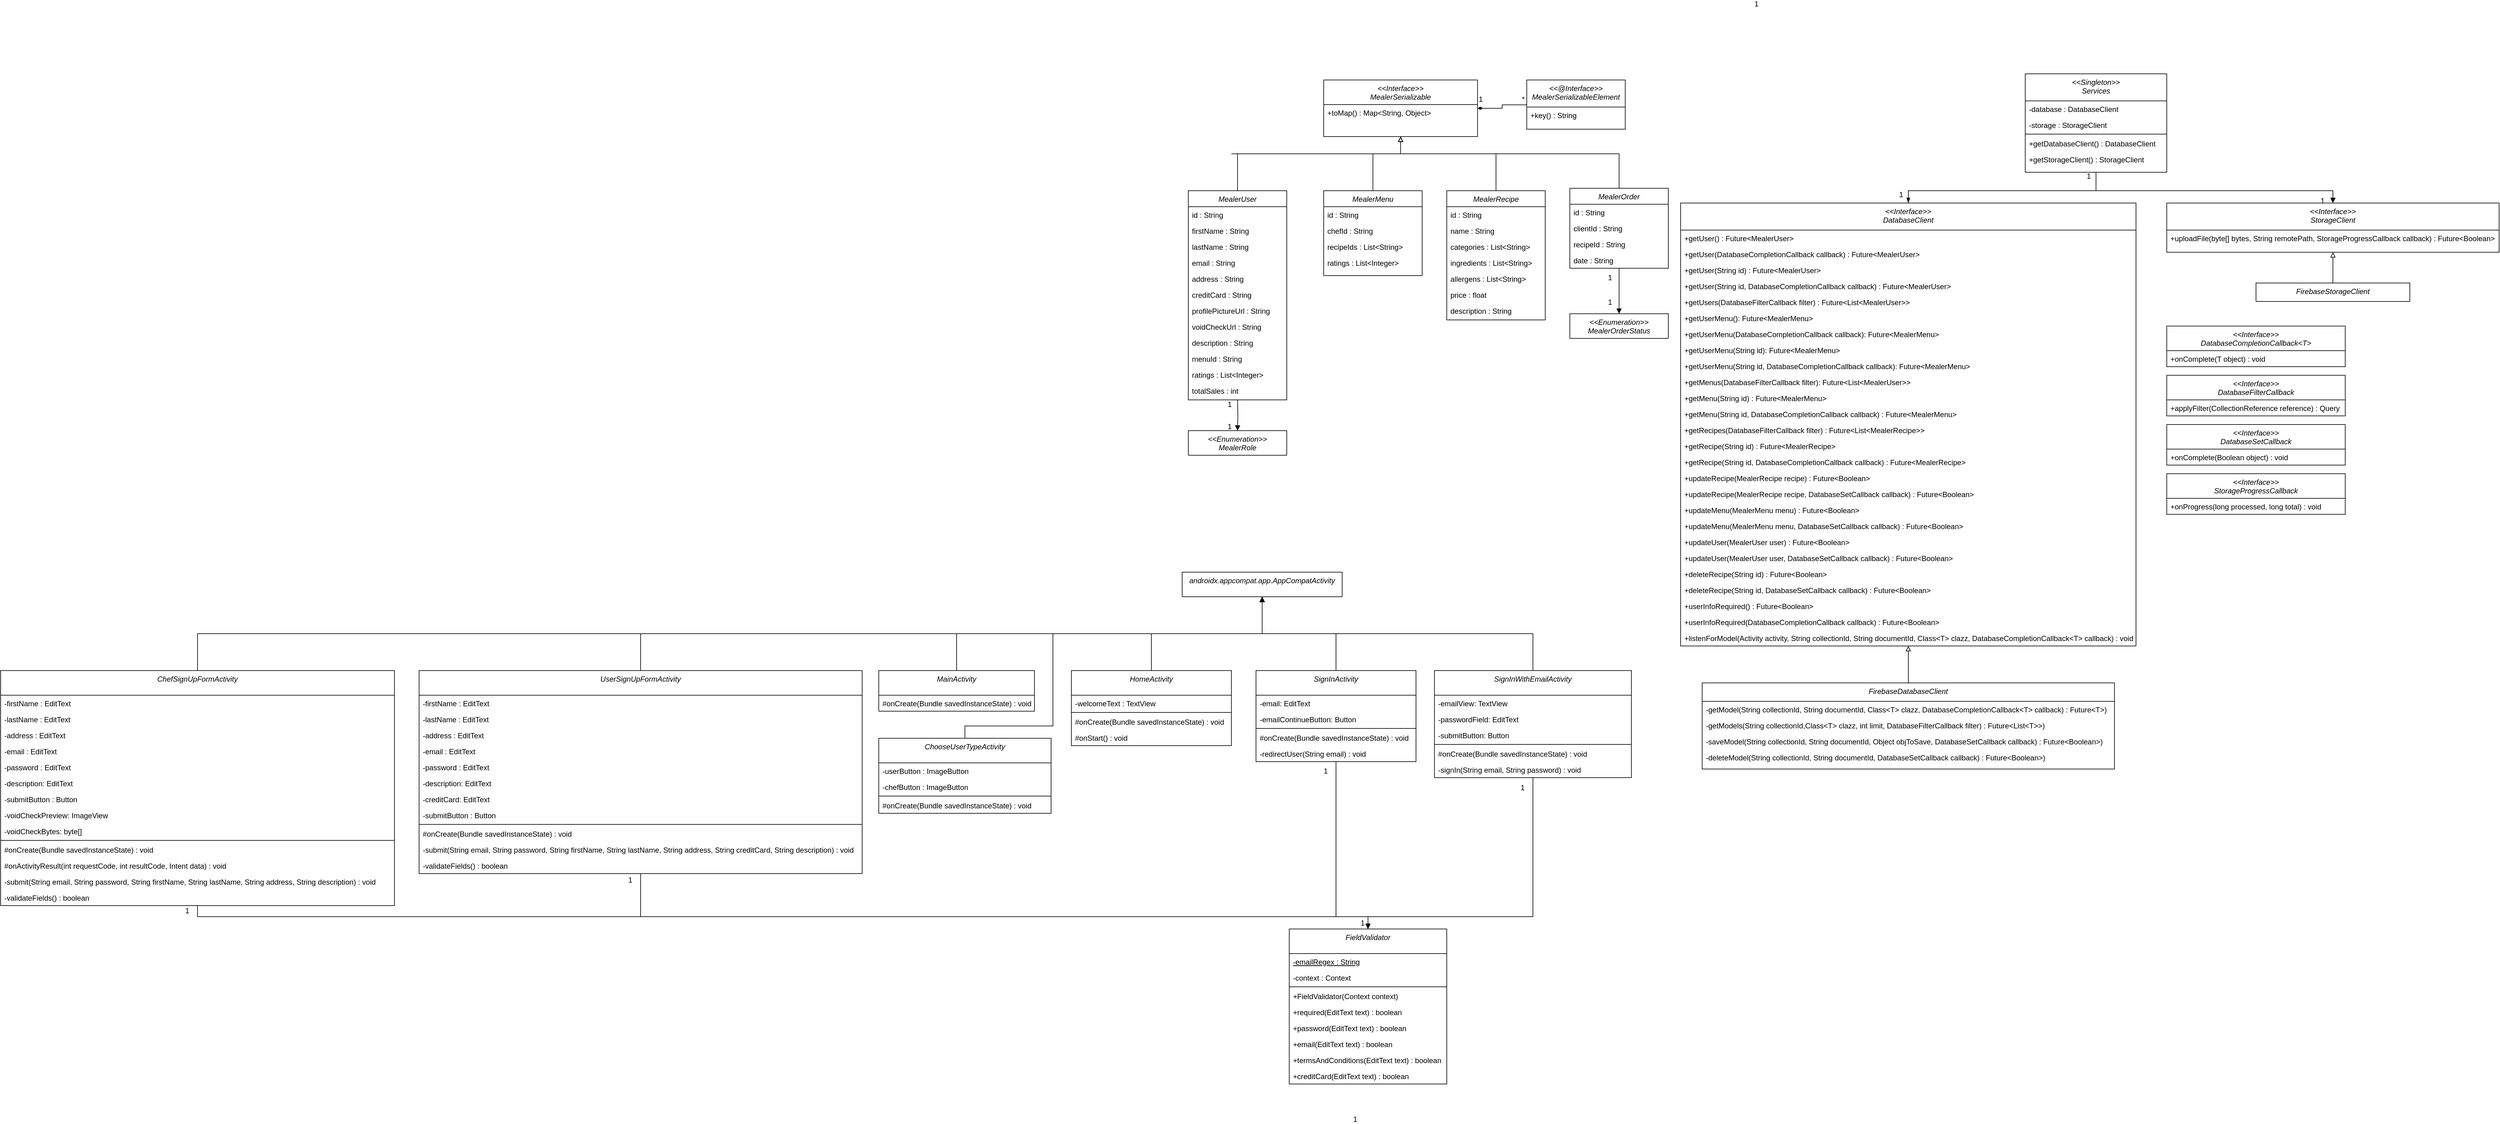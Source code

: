 <mxfile version="20.5.1" type="device"><diagram id="C5RBs43oDa-KdzZeNtuy" name="Page-1"><mxGraphModel dx="3173" dy="1607" grid="1" gridSize="10" guides="1" tooltips="1" connect="1" arrows="1" fold="1" page="1" pageScale="1" pageWidth="827" pageHeight="1169" math="0" shadow="0"><root><mxCell id="WIyWlLk6GJQsqaUBKTNV-0"/><mxCell id="WIyWlLk6GJQsqaUBKTNV-1" parent="WIyWlLk6GJQsqaUBKTNV-0"/><mxCell id="5zP33pu00t5zR9UfVdgJ-43" style="edgeStyle=orthogonalEdgeStyle;rounded=0;orthogonalLoop=1;jettySize=auto;html=1;exitX=0.5;exitY=0;exitDx=0;exitDy=0;entryX=0.5;entryY=1;entryDx=0;entryDy=0;endArrow=block;endFill=0;strokeWidth=1;" parent="WIyWlLk6GJQsqaUBKTNV-1" source="5zP33pu00t5zR9UfVdgJ-0" target="5zP33pu00t5zR9UfVdgJ-36" edge="1"><mxGeometry relative="1" as="geometry"><Array as="points"><mxPoint x="160" y="160"/><mxPoint x="480" y="160"/></Array></mxGeometry></mxCell><mxCell id="5zP33pu00t5zR9UfVdgJ-86" style="edgeStyle=orthogonalEdgeStyle;rounded=0;orthogonalLoop=1;jettySize=auto;html=1;exitX=0.5;exitY=1;exitDx=0;exitDy=0;entryX=0.5;entryY=0;entryDx=0;entryDy=0;strokeWidth=1;startArrow=none;startFill=0;endArrow=block;endFill=1;" parent="WIyWlLk6GJQsqaUBKTNV-1" target="5zP33pu00t5zR9UfVdgJ-75" edge="1"><mxGeometry relative="1" as="geometry"><mxPoint x="170" y="560" as="sourcePoint"/></mxGeometry></mxCell><mxCell id="5zP33pu00t5zR9UfVdgJ-0" value="MealerUser" style="swimlane;fontStyle=2;align=center;verticalAlign=top;childLayout=stackLayout;horizontal=1;startSize=26;horizontalStack=0;resizeParent=1;resizeLast=0;collapsible=1;marginBottom=0;rounded=0;shadow=0;strokeWidth=1;" parent="WIyWlLk6GJQsqaUBKTNV-1" vertex="1"><mxGeometry x="90" y="220" width="160" height="340" as="geometry"><mxRectangle x="230" y="140" width="160" height="26" as="alternateBounds"/></mxGeometry></mxCell><mxCell id="5zP33pu00t5zR9UfVdgJ-90" value="id : String" style="text;align=left;verticalAlign=top;spacingLeft=4;spacingRight=4;overflow=hidden;rotatable=0;points=[[0,0.5],[1,0.5]];portConstraint=eastwest;rounded=0;shadow=0;html=0;" parent="5zP33pu00t5zR9UfVdgJ-0" vertex="1"><mxGeometry y="26" width="160" height="26" as="geometry"/></mxCell><mxCell id="5zP33pu00t5zR9UfVdgJ-1" value="firstName : String" style="text;align=left;verticalAlign=top;spacingLeft=4;spacingRight=4;overflow=hidden;rotatable=0;points=[[0,0.5],[1,0.5]];portConstraint=eastwest;" parent="5zP33pu00t5zR9UfVdgJ-0" vertex="1"><mxGeometry y="52" width="160" height="26" as="geometry"/></mxCell><mxCell id="5zP33pu00t5zR9UfVdgJ-2" value="lastName : String" style="text;align=left;verticalAlign=top;spacingLeft=4;spacingRight=4;overflow=hidden;rotatable=0;points=[[0,0.5],[1,0.5]];portConstraint=eastwest;rounded=0;shadow=0;html=0;" parent="5zP33pu00t5zR9UfVdgJ-0" vertex="1"><mxGeometry y="78" width="160" height="26" as="geometry"/></mxCell><mxCell id="5zP33pu00t5zR9UfVdgJ-3" value="email : String" style="text;align=left;verticalAlign=top;spacingLeft=4;spacingRight=4;overflow=hidden;rotatable=0;points=[[0,0.5],[1,0.5]];portConstraint=eastwest;rounded=0;shadow=0;html=0;" parent="5zP33pu00t5zR9UfVdgJ-0" vertex="1"><mxGeometry y="104" width="160" height="26" as="geometry"/></mxCell><mxCell id="5zP33pu00t5zR9UfVdgJ-80" value="address : String" style="text;align=left;verticalAlign=top;spacingLeft=4;spacingRight=4;overflow=hidden;rotatable=0;points=[[0,0.5],[1,0.5]];portConstraint=eastwest;rounded=0;shadow=0;html=0;" parent="5zP33pu00t5zR9UfVdgJ-0" vertex="1"><mxGeometry y="130" width="160" height="26" as="geometry"/></mxCell><mxCell id="5zP33pu00t5zR9UfVdgJ-82" value="creditCard : String" style="text;align=left;verticalAlign=top;spacingLeft=4;spacingRight=4;overflow=hidden;rotatable=0;points=[[0,0.5],[1,0.5]];portConstraint=eastwest;rounded=0;shadow=0;html=0;" parent="5zP33pu00t5zR9UfVdgJ-0" vertex="1"><mxGeometry y="156" width="160" height="26" as="geometry"/></mxCell><mxCell id="5zP33pu00t5zR9UfVdgJ-77" value="profilePictureUrl : String" style="text;align=left;verticalAlign=top;spacingLeft=4;spacingRight=4;overflow=hidden;rotatable=0;points=[[0,0.5],[1,0.5]];portConstraint=eastwest;rounded=0;shadow=0;html=0;" parent="5zP33pu00t5zR9UfVdgJ-0" vertex="1"><mxGeometry y="182" width="160" height="26" as="geometry"/></mxCell><mxCell id="5zP33pu00t5zR9UfVdgJ-79" value="voidCheckUrl : String" style="text;align=left;verticalAlign=top;spacingLeft=4;spacingRight=4;overflow=hidden;rotatable=0;points=[[0,0.5],[1,0.5]];portConstraint=eastwest;rounded=0;shadow=0;html=0;" parent="5zP33pu00t5zR9UfVdgJ-0" vertex="1"><mxGeometry y="208" width="160" height="26" as="geometry"/></mxCell><mxCell id="5zP33pu00t5zR9UfVdgJ-81" value="description : String" style="text;align=left;verticalAlign=top;spacingLeft=4;spacingRight=4;overflow=hidden;rotatable=0;points=[[0,0.5],[1,0.5]];portConstraint=eastwest;rounded=0;shadow=0;html=0;" parent="5zP33pu00t5zR9UfVdgJ-0" vertex="1"><mxGeometry y="234" width="160" height="26" as="geometry"/></mxCell><mxCell id="5zP33pu00t5zR9UfVdgJ-83" value="menuId : String" style="text;align=left;verticalAlign=top;spacingLeft=4;spacingRight=4;overflow=hidden;rotatable=0;points=[[0,0.5],[1,0.5]];portConstraint=eastwest;rounded=0;shadow=0;html=0;" parent="5zP33pu00t5zR9UfVdgJ-0" vertex="1"><mxGeometry y="260" width="160" height="26" as="geometry"/></mxCell><mxCell id="5zP33pu00t5zR9UfVdgJ-84" value="ratings : List&lt;Integer&gt;" style="text;align=left;verticalAlign=top;spacingLeft=4;spacingRight=4;overflow=hidden;rotatable=0;points=[[0,0.5],[1,0.5]];portConstraint=eastwest;rounded=0;shadow=0;html=0;" parent="5zP33pu00t5zR9UfVdgJ-0" vertex="1"><mxGeometry y="286" width="160" height="26" as="geometry"/></mxCell><mxCell id="5zP33pu00t5zR9UfVdgJ-85" value="totalSales : int" style="text;align=left;verticalAlign=top;spacingLeft=4;spacingRight=4;overflow=hidden;rotatable=0;points=[[0,0.5],[1,0.5]];portConstraint=eastwest;rounded=0;shadow=0;html=0;" parent="5zP33pu00t5zR9UfVdgJ-0" vertex="1"><mxGeometry y="312" width="160" height="26" as="geometry"/></mxCell><mxCell id="5zP33pu00t5zR9UfVdgJ-44" style="edgeStyle=orthogonalEdgeStyle;rounded=0;orthogonalLoop=1;jettySize=auto;html=1;exitX=0.5;exitY=0;exitDx=0;exitDy=0;entryX=0.5;entryY=1;entryDx=0;entryDy=0;strokeWidth=1;endArrow=block;endFill=0;" parent="WIyWlLk6GJQsqaUBKTNV-1" source="5zP33pu00t5zR9UfVdgJ-7" target="5zP33pu00t5zR9UfVdgJ-36" edge="1"><mxGeometry relative="1" as="geometry"><Array as="points"><mxPoint x="380" y="160"/><mxPoint x="480" y="160"/></Array></mxGeometry></mxCell><mxCell id="5zP33pu00t5zR9UfVdgJ-7" value="MealerMenu" style="swimlane;fontStyle=2;align=center;verticalAlign=top;childLayout=stackLayout;horizontal=1;startSize=26;horizontalStack=0;resizeParent=1;resizeLast=0;collapsible=1;marginBottom=0;rounded=0;shadow=0;strokeWidth=1;" parent="WIyWlLk6GJQsqaUBKTNV-1" vertex="1"><mxGeometry x="310" y="220" width="160" height="138" as="geometry"><mxRectangle x="230" y="140" width="160" height="26" as="alternateBounds"/></mxGeometry></mxCell><mxCell id="5zP33pu00t5zR9UfVdgJ-8" value="id : String" style="text;align=left;verticalAlign=top;spacingLeft=4;spacingRight=4;overflow=hidden;rotatable=0;points=[[0,0.5],[1,0.5]];portConstraint=eastwest;" parent="5zP33pu00t5zR9UfVdgJ-7" vertex="1"><mxGeometry y="26" width="160" height="26" as="geometry"/></mxCell><mxCell id="5zP33pu00t5zR9UfVdgJ-9" value="chefId : String" style="text;align=left;verticalAlign=top;spacingLeft=4;spacingRight=4;overflow=hidden;rotatable=0;points=[[0,0.5],[1,0.5]];portConstraint=eastwest;rounded=0;shadow=0;html=0;" parent="5zP33pu00t5zR9UfVdgJ-7" vertex="1"><mxGeometry y="52" width="160" height="26" as="geometry"/></mxCell><mxCell id="5zP33pu00t5zR9UfVdgJ-10" value="recipeIds : List&lt;String&gt;" style="text;align=left;verticalAlign=top;spacingLeft=4;spacingRight=4;overflow=hidden;rotatable=0;points=[[0,0.5],[1,0.5]];portConstraint=eastwest;rounded=0;shadow=0;html=0;" parent="5zP33pu00t5zR9UfVdgJ-7" vertex="1"><mxGeometry y="78" width="160" height="26" as="geometry"/></mxCell><mxCell id="5zP33pu00t5zR9UfVdgJ-91" value="ratings : List&lt;Integer&gt;" style="text;align=left;verticalAlign=top;spacingLeft=4;spacingRight=4;overflow=hidden;rotatable=0;points=[[0,0.5],[1,0.5]];portConstraint=eastwest;rounded=0;shadow=0;html=0;" parent="5zP33pu00t5zR9UfVdgJ-7" vertex="1"><mxGeometry y="104" width="160" height="26" as="geometry"/></mxCell><mxCell id="5zP33pu00t5zR9UfVdgJ-45" style="edgeStyle=orthogonalEdgeStyle;rounded=0;orthogonalLoop=1;jettySize=auto;html=1;exitX=0.5;exitY=0;exitDx=0;exitDy=0;entryX=0.5;entryY=1;entryDx=0;entryDy=0;strokeWidth=1;endArrow=block;endFill=0;" parent="WIyWlLk6GJQsqaUBKTNV-1" source="5zP33pu00t5zR9UfVdgJ-14" target="5zP33pu00t5zR9UfVdgJ-36" edge="1"><mxGeometry relative="1" as="geometry"><Array as="points"><mxPoint x="580" y="160"/><mxPoint x="480" y="160"/></Array></mxGeometry></mxCell><mxCell id="5zP33pu00t5zR9UfVdgJ-14" value="MealerRecipe" style="swimlane;fontStyle=2;align=center;verticalAlign=top;childLayout=stackLayout;horizontal=1;startSize=26;horizontalStack=0;resizeParent=1;resizeLast=0;collapsible=1;marginBottom=0;rounded=0;shadow=0;strokeWidth=1;" parent="WIyWlLk6GJQsqaUBKTNV-1" vertex="1"><mxGeometry x="510" y="220" width="160" height="210" as="geometry"><mxRectangle x="230" y="140" width="160" height="26" as="alternateBounds"/></mxGeometry></mxCell><mxCell id="5zP33pu00t5zR9UfVdgJ-15" value="id : String" style="text;align=left;verticalAlign=top;spacingLeft=4;spacingRight=4;overflow=hidden;rotatable=0;points=[[0,0.5],[1,0.5]];portConstraint=eastwest;" parent="5zP33pu00t5zR9UfVdgJ-14" vertex="1"><mxGeometry y="26" width="160" height="26" as="geometry"/></mxCell><mxCell id="5zP33pu00t5zR9UfVdgJ-16" value="name : String" style="text;align=left;verticalAlign=top;spacingLeft=4;spacingRight=4;overflow=hidden;rotatable=0;points=[[0,0.5],[1,0.5]];portConstraint=eastwest;rounded=0;shadow=0;html=0;" parent="5zP33pu00t5zR9UfVdgJ-14" vertex="1"><mxGeometry y="52" width="160" height="26" as="geometry"/></mxCell><mxCell id="5zP33pu00t5zR9UfVdgJ-17" value="categories : List&lt;String&gt;" style="text;align=left;verticalAlign=top;spacingLeft=4;spacingRight=4;overflow=hidden;rotatable=0;points=[[0,0.5],[1,0.5]];portConstraint=eastwest;rounded=0;shadow=0;html=0;" parent="5zP33pu00t5zR9UfVdgJ-14" vertex="1"><mxGeometry y="78" width="160" height="26" as="geometry"/></mxCell><mxCell id="5zP33pu00t5zR9UfVdgJ-177" value="ingredients : List&lt;String&gt;" style="text;align=left;verticalAlign=top;spacingLeft=4;spacingRight=4;overflow=hidden;rotatable=0;points=[[0,0.5],[1,0.5]];portConstraint=eastwest;rounded=0;shadow=0;html=0;" parent="5zP33pu00t5zR9UfVdgJ-14" vertex="1"><mxGeometry y="104" width="160" height="26" as="geometry"/></mxCell><mxCell id="5zP33pu00t5zR9UfVdgJ-178" value="allergens : List&lt;String&gt;" style="text;align=left;verticalAlign=top;spacingLeft=4;spacingRight=4;overflow=hidden;rotatable=0;points=[[0,0.5],[1,0.5]];portConstraint=eastwest;rounded=0;shadow=0;html=0;" parent="5zP33pu00t5zR9UfVdgJ-14" vertex="1"><mxGeometry y="130" width="160" height="26" as="geometry"/></mxCell><mxCell id="5zP33pu00t5zR9UfVdgJ-179" value="price : float" style="text;align=left;verticalAlign=top;spacingLeft=4;spacingRight=4;overflow=hidden;rotatable=0;points=[[0,0.5],[1,0.5]];portConstraint=eastwest;rounded=0;shadow=0;html=0;" parent="5zP33pu00t5zR9UfVdgJ-14" vertex="1"><mxGeometry y="156" width="160" height="26" as="geometry"/></mxCell><mxCell id="5zP33pu00t5zR9UfVdgJ-180" value="description : String" style="text;align=left;verticalAlign=top;spacingLeft=4;spacingRight=4;overflow=hidden;rotatable=0;points=[[0,0.5],[1,0.5]];portConstraint=eastwest;rounded=0;shadow=0;html=0;" parent="5zP33pu00t5zR9UfVdgJ-14" vertex="1"><mxGeometry y="182" width="160" height="26" as="geometry"/></mxCell><mxCell id="5zP33pu00t5zR9UfVdgJ-47" style="edgeStyle=orthogonalEdgeStyle;rounded=0;orthogonalLoop=1;jettySize=auto;html=1;exitX=0.5;exitY=0;exitDx=0;exitDy=0;entryX=0.5;entryY=1;entryDx=0;entryDy=0;strokeWidth=1;endArrow=block;endFill=0;" parent="WIyWlLk6GJQsqaUBKTNV-1" source="5zP33pu00t5zR9UfVdgJ-21" target="5zP33pu00t5zR9UfVdgJ-36" edge="1"><mxGeometry relative="1" as="geometry"><Array as="points"><mxPoint x="780" y="160"/><mxPoint x="480" y="160"/></Array></mxGeometry></mxCell><mxCell id="5zP33pu00t5zR9UfVdgJ-21" value="MealerOrder" style="swimlane;fontStyle=2;align=center;verticalAlign=top;childLayout=stackLayout;horizontal=1;startSize=26;horizontalStack=0;resizeParent=1;resizeLast=0;collapsible=1;marginBottom=0;rounded=0;shadow=0;strokeWidth=1;" parent="WIyWlLk6GJQsqaUBKTNV-1" vertex="1"><mxGeometry x="710" y="216" width="160" height="130" as="geometry"><mxRectangle x="230" y="140" width="160" height="26" as="alternateBounds"/></mxGeometry></mxCell><mxCell id="5zP33pu00t5zR9UfVdgJ-22" value="id : String" style="text;align=left;verticalAlign=top;spacingLeft=4;spacingRight=4;overflow=hidden;rotatable=0;points=[[0,0.5],[1,0.5]];portConstraint=eastwest;" parent="5zP33pu00t5zR9UfVdgJ-21" vertex="1"><mxGeometry y="26" width="160" height="26" as="geometry"/></mxCell><mxCell id="5zP33pu00t5zR9UfVdgJ-24" value="clientId : String" style="text;align=left;verticalAlign=top;spacingLeft=4;spacingRight=4;overflow=hidden;rotatable=0;points=[[0,0.5],[1,0.5]];portConstraint=eastwest;rounded=0;shadow=0;html=0;" parent="5zP33pu00t5zR9UfVdgJ-21" vertex="1"><mxGeometry y="52" width="160" height="26" as="geometry"/></mxCell><mxCell id="5zP33pu00t5zR9UfVdgJ-181" value="recipeId : String" style="text;align=left;verticalAlign=top;spacingLeft=4;spacingRight=4;overflow=hidden;rotatable=0;points=[[0,0.5],[1,0.5]];portConstraint=eastwest;rounded=0;shadow=0;html=0;" parent="5zP33pu00t5zR9UfVdgJ-21" vertex="1"><mxGeometry y="78" width="160" height="26" as="geometry"/></mxCell><mxCell id="5zP33pu00t5zR9UfVdgJ-206" value="date : String" style="text;align=left;verticalAlign=top;spacingLeft=4;spacingRight=4;overflow=hidden;rotatable=0;points=[[0,0.5],[1,0.5]];portConstraint=eastwest;rounded=0;shadow=0;html=0;" parent="5zP33pu00t5zR9UfVdgJ-21" vertex="1"><mxGeometry y="104" width="160" height="26" as="geometry"/></mxCell><mxCell id="5zP33pu00t5zR9UfVdgJ-28" value="&lt;&lt;@Interface&gt;&gt;&#10;MealerSerializableElement" style="swimlane;fontStyle=2;align=center;verticalAlign=top;childLayout=stackLayout;horizontal=1;startSize=44;horizontalStack=0;resizeParent=1;resizeLast=0;collapsible=1;marginBottom=0;rounded=0;shadow=0;strokeWidth=1;" parent="WIyWlLk6GJQsqaUBKTNV-1" vertex="1"><mxGeometry x="640" y="40" width="160" height="80" as="geometry"><mxRectangle x="230" y="140" width="160" height="26" as="alternateBounds"/></mxGeometry></mxCell><mxCell id="5zP33pu00t5zR9UfVdgJ-29" value="+key() : String" style="text;align=left;verticalAlign=top;spacingLeft=4;spacingRight=4;overflow=hidden;rotatable=0;points=[[0,0.5],[1,0.5]];portConstraint=eastwest;" parent="5zP33pu00t5zR9UfVdgJ-28" vertex="1"><mxGeometry y="44" width="160" height="26" as="geometry"/></mxCell><mxCell id="5zP33pu00t5zR9UfVdgJ-49" style="edgeStyle=orthogonalEdgeStyle;rounded=0;orthogonalLoop=1;jettySize=auto;html=1;exitX=1;exitY=0.5;exitDx=0;exitDy=0;entryX=-0.002;entryY=-0.139;entryDx=0;entryDy=0;entryPerimeter=0;strokeWidth=1;endArrow=none;endFill=0;startArrow=diamondThin;startFill=1;" parent="WIyWlLk6GJQsqaUBKTNV-1" source="5zP33pu00t5zR9UfVdgJ-36" target="5zP33pu00t5zR9UfVdgJ-29" edge="1"><mxGeometry relative="1" as="geometry"/></mxCell><mxCell id="5zP33pu00t5zR9UfVdgJ-36" value="&lt;&lt;Interface&gt;&gt;&#10;MealerSerializable" style="swimlane;fontStyle=2;align=center;verticalAlign=top;childLayout=stackLayout;horizontal=1;startSize=40;horizontalStack=0;resizeParent=1;resizeLast=0;collapsible=1;marginBottom=0;rounded=0;shadow=0;strokeWidth=1;" parent="WIyWlLk6GJQsqaUBKTNV-1" vertex="1"><mxGeometry x="310" y="40" width="250" height="92" as="geometry"><mxRectangle x="230" y="140" width="160" height="26" as="alternateBounds"/></mxGeometry></mxCell><mxCell id="DeYhViPgDiqe6afMR7nt-0" value="+toMap() : Map&lt;String, Object&gt;" style="text;align=left;verticalAlign=top;spacingLeft=4;spacingRight=4;overflow=hidden;rotatable=0;points=[[0,0.5],[1,0.5]];portConstraint=eastwest;rounded=0;shadow=0;html=0;fontStyle=0" vertex="1" parent="5zP33pu00t5zR9UfVdgJ-36"><mxGeometry y="40" width="250" height="26" as="geometry"/></mxCell><mxCell id="5zP33pu00t5zR9UfVdgJ-50" value="1" style="resizable=0;align=left;verticalAlign=bottom;labelBackgroundColor=none;fontSize=12;" parent="WIyWlLk6GJQsqaUBKTNV-1" connectable="0" vertex="1"><mxGeometry x="560" y="80.001" as="geometry"/></mxCell><mxCell id="5zP33pu00t5zR9UfVdgJ-51" value="*" style="resizable=0;align=left;verticalAlign=bottom;labelBackgroundColor=none;fontSize=12;" parent="WIyWlLk6GJQsqaUBKTNV-1" connectable="0" vertex="1"><mxGeometry x="630" y="80.001" as="geometry"/></mxCell><mxCell id="5zP33pu00t5zR9UfVdgJ-70" style="edgeStyle=orthogonalEdgeStyle;rounded=0;orthogonalLoop=1;jettySize=auto;html=1;exitX=0.5;exitY=0;exitDx=0;exitDy=0;strokeWidth=1;startArrow=block;startFill=1;endArrow=none;endFill=0;entryX=0.5;entryY=1;entryDx=0;entryDy=0;" parent="WIyWlLk6GJQsqaUBKTNV-1" source="5zP33pu00t5zR9UfVdgJ-59" target="5zP33pu00t5zR9UfVdgJ-21" edge="1"><mxGeometry relative="1" as="geometry"><mxPoint x="790" y="360" as="targetPoint"/></mxGeometry></mxCell><mxCell id="5zP33pu00t5zR9UfVdgJ-59" value="&lt;&lt;Enumeration&gt;&gt;&#10;MealerOrderStatus" style="swimlane;fontStyle=2;align=center;verticalAlign=top;childLayout=stackLayout;horizontal=1;startSize=40;horizontalStack=0;resizeParent=1;resizeLast=0;collapsible=1;marginBottom=0;rounded=0;shadow=0;strokeWidth=1;" parent="WIyWlLk6GJQsqaUBKTNV-1" vertex="1"><mxGeometry x="710" y="420" width="160" height="40" as="geometry"><mxRectangle x="230" y="140" width="160" height="26" as="alternateBounds"/></mxGeometry></mxCell><mxCell id="5zP33pu00t5zR9UfVdgJ-65" value="1" style="resizable=0;align=left;verticalAlign=bottom;labelBackgroundColor=none;fontSize=12;" parent="WIyWlLk6GJQsqaUBKTNV-1" connectable="0" vertex="1"><mxGeometry x="770" y="410.001" as="geometry"/></mxCell><mxCell id="5zP33pu00t5zR9UfVdgJ-74" value="1" style="resizable=0;align=left;verticalAlign=bottom;labelBackgroundColor=none;fontSize=12;" parent="WIyWlLk6GJQsqaUBKTNV-1" connectable="0" vertex="1"><mxGeometry x="770" y="370.001" as="geometry"/></mxCell><mxCell id="5zP33pu00t5zR9UfVdgJ-75" value="&lt;&lt;Enumeration&gt;&gt;&#10;MealerRole" style="swimlane;fontStyle=2;align=center;verticalAlign=top;childLayout=stackLayout;horizontal=1;startSize=40;horizontalStack=0;resizeParent=1;resizeLast=0;collapsible=1;marginBottom=0;rounded=0;shadow=0;strokeWidth=1;" parent="WIyWlLk6GJQsqaUBKTNV-1" vertex="1"><mxGeometry x="90" y="610" width="160" height="40" as="geometry"><mxRectangle x="230" y="140" width="160" height="26" as="alternateBounds"/></mxGeometry></mxCell><mxCell id="5zP33pu00t5zR9UfVdgJ-87" value="1" style="resizable=0;align=left;verticalAlign=bottom;labelBackgroundColor=none;fontSize=12;" parent="WIyWlLk6GJQsqaUBKTNV-1" connectable="0" vertex="1"><mxGeometry x="560" y="206.001" as="geometry"><mxPoint x="-408" y="406" as="offset"/></mxGeometry></mxCell><mxCell id="5zP33pu00t5zR9UfVdgJ-88" value="1" style="resizable=0;align=left;verticalAlign=bottom;labelBackgroundColor=none;fontSize=12;" parent="WIyWlLk6GJQsqaUBKTNV-1" connectable="0" vertex="1"><mxGeometry x="560" y="170.001" as="geometry"><mxPoint x="-408" y="406" as="offset"/></mxGeometry></mxCell><mxCell id="5zP33pu00t5zR9UfVdgJ-207" style="edgeStyle=orthogonalEdgeStyle;rounded=0;orthogonalLoop=1;jettySize=auto;html=1;exitX=0.5;exitY=1;exitDx=0;exitDy=0;strokeWidth=1;startArrow=none;startFill=0;endArrow=blockThin;endFill=1;" parent="WIyWlLk6GJQsqaUBKTNV-1" source="5zP33pu00t5zR9UfVdgJ-93" target="5zP33pu00t5zR9UfVdgJ-101" edge="1"><mxGeometry relative="1" as="geometry"><Array as="points"><mxPoint x="1565" y="220"/><mxPoint x="1260" y="220"/></Array></mxGeometry></mxCell><mxCell id="5zP33pu00t5zR9UfVdgJ-93" value="&lt;&lt;Singleton&gt;&gt;&#10;Services" style="swimlane;fontStyle=2;align=center;verticalAlign=top;childLayout=stackLayout;horizontal=1;startSize=44;horizontalStack=0;resizeParent=1;resizeLast=0;collapsible=1;marginBottom=0;rounded=0;shadow=0;strokeWidth=1;" parent="WIyWlLk6GJQsqaUBKTNV-1" vertex="1"><mxGeometry x="1450" y="30" width="230" height="160" as="geometry"><mxRectangle x="230" y="140" width="160" height="26" as="alternateBounds"/></mxGeometry></mxCell><mxCell id="5zP33pu00t5zR9UfVdgJ-98" value="-database : DatabaseClient" style="text;align=left;verticalAlign=top;spacingLeft=4;spacingRight=4;overflow=hidden;rotatable=0;points=[[0,0.5],[1,0.5]];portConstraint=eastwest;" parent="5zP33pu00t5zR9UfVdgJ-93" vertex="1"><mxGeometry y="44" width="230" height="26" as="geometry"/></mxCell><mxCell id="5zP33pu00t5zR9UfVdgJ-99" value="-storage : StorageClient" style="text;align=left;verticalAlign=top;spacingLeft=4;spacingRight=4;overflow=hidden;rotatable=0;points=[[0,0.5],[1,0.5]];portConstraint=eastwest;" parent="5zP33pu00t5zR9UfVdgJ-93" vertex="1"><mxGeometry y="70" width="230" height="26" as="geometry"/></mxCell><mxCell id="5zP33pu00t5zR9UfVdgJ-95" value="" style="line;html=1;strokeWidth=1;align=left;verticalAlign=middle;spacingTop=-1;spacingLeft=3;spacingRight=3;rotatable=0;labelPosition=right;points=[];portConstraint=eastwest;" parent="5zP33pu00t5zR9UfVdgJ-93" vertex="1"><mxGeometry y="96" width="230" height="4" as="geometry"/></mxCell><mxCell id="5zP33pu00t5zR9UfVdgJ-97" value="+getDatabaseClient() : DatabaseClient" style="text;align=left;verticalAlign=top;spacingLeft=4;spacingRight=4;overflow=hidden;rotatable=0;points=[[0,0.5],[1,0.5]];portConstraint=eastwest;" parent="5zP33pu00t5zR9UfVdgJ-93" vertex="1"><mxGeometry y="100" width="230" height="26" as="geometry"/></mxCell><mxCell id="5zP33pu00t5zR9UfVdgJ-96" value="+getStorageClient() : StorageClient" style="text;align=left;verticalAlign=top;spacingLeft=4;spacingRight=4;overflow=hidden;rotatable=0;points=[[0,0.5],[1,0.5]];portConstraint=eastwest;" parent="5zP33pu00t5zR9UfVdgJ-93" vertex="1"><mxGeometry y="126" width="230" height="26" as="geometry"/></mxCell><mxCell id="5zP33pu00t5zR9UfVdgJ-101" value="&lt;&lt;Interface&gt;&gt;&#10;DatabaseClient" style="swimlane;fontStyle=2;align=center;verticalAlign=top;childLayout=stackLayout;horizontal=1;startSize=44;horizontalStack=0;resizeParent=1;resizeLast=0;collapsible=1;marginBottom=0;rounded=0;shadow=0;strokeWidth=1;" parent="WIyWlLk6GJQsqaUBKTNV-1" vertex="1"><mxGeometry x="890" y="240" width="740" height="720" as="geometry"><mxRectangle x="230" y="140" width="160" height="26" as="alternateBounds"/></mxGeometry></mxCell><mxCell id="5zP33pu00t5zR9UfVdgJ-105" value="+getUser() : Future&lt;MealerUser&gt;" style="text;align=left;verticalAlign=top;spacingLeft=4;spacingRight=4;overflow=hidden;rotatable=0;points=[[0,0.5],[1,0.5]];portConstraint=eastwest;" parent="5zP33pu00t5zR9UfVdgJ-101" vertex="1"><mxGeometry y="44" width="740" height="26" as="geometry"/></mxCell><mxCell id="5zP33pu00t5zR9UfVdgJ-174" value="+getUser(DatabaseCompletionCallback callback) : Future&lt;MealerUser&gt;" style="text;align=left;verticalAlign=top;spacingLeft=4;spacingRight=4;overflow=hidden;rotatable=0;points=[[0,0.5],[1,0.5]];portConstraint=eastwest;" parent="5zP33pu00t5zR9UfVdgJ-101" vertex="1"><mxGeometry y="70" width="740" height="26" as="geometry"/></mxCell><mxCell id="5zP33pu00t5zR9UfVdgJ-175" value="+getUser(String id) : Future&lt;MealerUser&gt;" style="text;align=left;verticalAlign=top;spacingLeft=4;spacingRight=4;overflow=hidden;rotatable=0;points=[[0,0.5],[1,0.5]];portConstraint=eastwest;" parent="5zP33pu00t5zR9UfVdgJ-101" vertex="1"><mxGeometry y="96" width="740" height="26" as="geometry"/></mxCell><mxCell id="5zP33pu00t5zR9UfVdgJ-176" value="+getUser(String id, DatabaseCompletionCallback callback) : Future&lt;MealerUser&gt;" style="text;align=left;verticalAlign=top;spacingLeft=4;spacingRight=4;overflow=hidden;rotatable=0;points=[[0,0.5],[1,0.5]];portConstraint=eastwest;" parent="5zP33pu00t5zR9UfVdgJ-101" vertex="1"><mxGeometry y="122" width="740" height="26" as="geometry"/></mxCell><mxCell id="5zP33pu00t5zR9UfVdgJ-106" value="+getUsers(DatabaseFilterCallback filter) : Future&lt;List&lt;MealerUser&gt;&gt;" style="text;align=left;verticalAlign=top;spacingLeft=4;spacingRight=4;overflow=hidden;rotatable=0;points=[[0,0.5],[1,0.5]];portConstraint=eastwest;" parent="5zP33pu00t5zR9UfVdgJ-101" vertex="1"><mxGeometry y="148" width="740" height="26" as="geometry"/></mxCell><mxCell id="5zP33pu00t5zR9UfVdgJ-107" value="+getUserMenu(): Future&lt;MealerMenu&gt;" style="text;align=left;verticalAlign=top;spacingLeft=4;spacingRight=4;overflow=hidden;rotatable=0;points=[[0,0.5],[1,0.5]];portConstraint=eastwest;" parent="5zP33pu00t5zR9UfVdgJ-101" vertex="1"><mxGeometry y="174" width="740" height="26" as="geometry"/></mxCell><mxCell id="5zP33pu00t5zR9UfVdgJ-186" value="+getUserMenu(DatabaseCompletionCallback callback): Future&lt;MealerMenu&gt;" style="text;align=left;verticalAlign=top;spacingLeft=4;spacingRight=4;overflow=hidden;rotatable=0;points=[[0,0.5],[1,0.5]];portConstraint=eastwest;" parent="5zP33pu00t5zR9UfVdgJ-101" vertex="1"><mxGeometry y="200" width="740" height="26" as="geometry"/></mxCell><mxCell id="5zP33pu00t5zR9UfVdgJ-187" value="+getUserMenu(String id): Future&lt;MealerMenu&gt;" style="text;align=left;verticalAlign=top;spacingLeft=4;spacingRight=4;overflow=hidden;rotatable=0;points=[[0,0.5],[1,0.5]];portConstraint=eastwest;" parent="5zP33pu00t5zR9UfVdgJ-101" vertex="1"><mxGeometry y="226" width="740" height="26" as="geometry"/></mxCell><mxCell id="5zP33pu00t5zR9UfVdgJ-188" value="+getUserMenu(String id, DatabaseCompletionCallback callback): Future&lt;MealerMenu&gt;" style="text;align=left;verticalAlign=top;spacingLeft=4;spacingRight=4;overflow=hidden;rotatable=0;points=[[0,0.5],[1,0.5]];portConstraint=eastwest;" parent="5zP33pu00t5zR9UfVdgJ-101" vertex="1"><mxGeometry y="252" width="740" height="26" as="geometry"/></mxCell><mxCell id="5zP33pu00t5zR9UfVdgJ-109" value="+getMenus(DatabaseFilterCallback filter): Future&lt;List&lt;MealerUser&gt;&gt;" style="text;align=left;verticalAlign=top;spacingLeft=4;spacingRight=4;overflow=hidden;rotatable=0;points=[[0,0.5],[1,0.5]];portConstraint=eastwest;" parent="5zP33pu00t5zR9UfVdgJ-101" vertex="1"><mxGeometry y="278" width="740" height="26" as="geometry"/></mxCell><mxCell id="5zP33pu00t5zR9UfVdgJ-110" value="+getMenu(String id) : Future&lt;MealerMenu&gt;" style="text;align=left;verticalAlign=top;spacingLeft=4;spacingRight=4;overflow=hidden;rotatable=0;points=[[0,0.5],[1,0.5]];portConstraint=eastwest;" parent="5zP33pu00t5zR9UfVdgJ-101" vertex="1"><mxGeometry y="304" width="740" height="26" as="geometry"/></mxCell><mxCell id="5zP33pu00t5zR9UfVdgJ-189" value="+getMenu(String id, DatabaseCompletionCallback callback) : Future&lt;MealerMenu&gt;" style="text;align=left;verticalAlign=top;spacingLeft=4;spacingRight=4;overflow=hidden;rotatable=0;points=[[0,0.5],[1,0.5]];portConstraint=eastwest;" parent="5zP33pu00t5zR9UfVdgJ-101" vertex="1"><mxGeometry y="330" width="740" height="26" as="geometry"/></mxCell><mxCell id="5zP33pu00t5zR9UfVdgJ-111" value="+getRecipes(DatabaseFilterCallback filter) : Future&lt;List&lt;MealerRecipe&gt;&gt;" style="text;align=left;verticalAlign=top;spacingLeft=4;spacingRight=4;overflow=hidden;rotatable=0;points=[[0,0.5],[1,0.5]];portConstraint=eastwest;" parent="5zP33pu00t5zR9UfVdgJ-101" vertex="1"><mxGeometry y="356" width="740" height="26" as="geometry"/></mxCell><mxCell id="5zP33pu00t5zR9UfVdgJ-190" value="+getRecipe(String id) : Future&lt;MealerRecipe&gt;" style="text;align=left;verticalAlign=top;spacingLeft=4;spacingRight=4;overflow=hidden;rotatable=0;points=[[0,0.5],[1,0.5]];portConstraint=eastwest;" parent="5zP33pu00t5zR9UfVdgJ-101" vertex="1"><mxGeometry y="382" width="740" height="26" as="geometry"/></mxCell><mxCell id="5zP33pu00t5zR9UfVdgJ-191" value="+getRecipe(String id, DatabaseCompletionCallback callback) : Future&lt;MealerRecipe&gt;" style="text;align=left;verticalAlign=top;spacingLeft=4;spacingRight=4;overflow=hidden;rotatable=0;points=[[0,0.5],[1,0.5]];portConstraint=eastwest;" parent="5zP33pu00t5zR9UfVdgJ-101" vertex="1"><mxGeometry y="408" width="740" height="26" as="geometry"/></mxCell><mxCell id="5zP33pu00t5zR9UfVdgJ-112" value="+updateRecipe(MealerRecipe recipe) : Future&lt;Boolean&gt;" style="text;align=left;verticalAlign=top;spacingLeft=4;spacingRight=4;overflow=hidden;rotatable=0;points=[[0,0.5],[1,0.5]];portConstraint=eastwest;" parent="5zP33pu00t5zR9UfVdgJ-101" vertex="1"><mxGeometry y="434" width="740" height="26" as="geometry"/></mxCell><mxCell id="5zP33pu00t5zR9UfVdgJ-192" value="+updateRecipe(MealerRecipe recipe, DatabaseSetCallback callback) : Future&lt;Boolean&gt;" style="text;align=left;verticalAlign=top;spacingLeft=4;spacingRight=4;overflow=hidden;rotatable=0;points=[[0,0.5],[1,0.5]];portConstraint=eastwest;" parent="5zP33pu00t5zR9UfVdgJ-101" vertex="1"><mxGeometry y="460" width="740" height="26" as="geometry"/></mxCell><mxCell id="5zP33pu00t5zR9UfVdgJ-113" value="+updateMenu(MealerMenu menu) : Future&lt;Boolean&gt;" style="text;align=left;verticalAlign=top;spacingLeft=4;spacingRight=4;overflow=hidden;rotatable=0;points=[[0,0.5],[1,0.5]];portConstraint=eastwest;" parent="5zP33pu00t5zR9UfVdgJ-101" vertex="1"><mxGeometry y="486" width="740" height="26" as="geometry"/></mxCell><mxCell id="5zP33pu00t5zR9UfVdgJ-193" value="+updateMenu(MealerMenu menu, DatabaseSetCallback callback) : Future&lt;Boolean&gt;" style="text;align=left;verticalAlign=top;spacingLeft=4;spacingRight=4;overflow=hidden;rotatable=0;points=[[0,0.5],[1,0.5]];portConstraint=eastwest;" parent="5zP33pu00t5zR9UfVdgJ-101" vertex="1"><mxGeometry y="512" width="740" height="26" as="geometry"/></mxCell><mxCell id="5zP33pu00t5zR9UfVdgJ-114" value="+updateUser(MealerUser user) : Future&lt;Boolean&gt;" style="text;align=left;verticalAlign=top;spacingLeft=4;spacingRight=4;overflow=hidden;rotatable=0;points=[[0,0.5],[1,0.5]];portConstraint=eastwest;" parent="5zP33pu00t5zR9UfVdgJ-101" vertex="1"><mxGeometry y="538" width="740" height="26" as="geometry"/></mxCell><mxCell id="5zP33pu00t5zR9UfVdgJ-194" value="+updateUser(MealerUser user, DatabaseSetCallback callback) : Future&lt;Boolean&gt;" style="text;align=left;verticalAlign=top;spacingLeft=4;spacingRight=4;overflow=hidden;rotatable=0;points=[[0,0.5],[1,0.5]];portConstraint=eastwest;" parent="5zP33pu00t5zR9UfVdgJ-101" vertex="1"><mxGeometry y="564" width="740" height="26" as="geometry"/></mxCell><mxCell id="5zP33pu00t5zR9UfVdgJ-115" value="+deleteRecipe(String id) : Future&lt;Boolean&gt;" style="text;align=left;verticalAlign=top;spacingLeft=4;spacingRight=4;overflow=hidden;rotatable=0;points=[[0,0.5],[1,0.5]];portConstraint=eastwest;" parent="5zP33pu00t5zR9UfVdgJ-101" vertex="1"><mxGeometry y="590" width="740" height="26" as="geometry"/></mxCell><mxCell id="5zP33pu00t5zR9UfVdgJ-195" value="+deleteRecipe(String id, DatabaseSetCallback callback) : Future&lt;Boolean&gt;" style="text;align=left;verticalAlign=top;spacingLeft=4;spacingRight=4;overflow=hidden;rotatable=0;points=[[0,0.5],[1,0.5]];portConstraint=eastwest;" parent="5zP33pu00t5zR9UfVdgJ-101" vertex="1"><mxGeometry y="616" width="740" height="26" as="geometry"/></mxCell><mxCell id="5zP33pu00t5zR9UfVdgJ-116" value="+userInfoRequired() : Future&lt;Boolean&gt;" style="text;align=left;verticalAlign=top;spacingLeft=4;spacingRight=4;overflow=hidden;rotatable=0;points=[[0,0.5],[1,0.5]];portConstraint=eastwest;" parent="5zP33pu00t5zR9UfVdgJ-101" vertex="1"><mxGeometry y="642" width="740" height="26" as="geometry"/></mxCell><mxCell id="5zP33pu00t5zR9UfVdgJ-196" value="+userInfoRequired(DatabaseCompletionCallback callback) : Future&lt;Boolean&gt;" style="text;align=left;verticalAlign=top;spacingLeft=4;spacingRight=4;overflow=hidden;rotatable=0;points=[[0,0.5],[1,0.5]];portConstraint=eastwest;" parent="5zP33pu00t5zR9UfVdgJ-101" vertex="1"><mxGeometry y="668" width="740" height="26" as="geometry"/></mxCell><mxCell id="5zP33pu00t5zR9UfVdgJ-117" value="+listenForModel(Activity activity, String collectionId, String documentId, Class&lt;T&gt; clazz, DatabaseCompletionCallback&lt;T&gt; callback) : void" style="text;align=left;verticalAlign=top;spacingLeft=4;spacingRight=4;overflow=hidden;rotatable=0;points=[[0,0.5],[1,0.5]];portConstraint=eastwest;" parent="5zP33pu00t5zR9UfVdgJ-101" vertex="1"><mxGeometry y="694" width="740" height="26" as="geometry"/></mxCell><mxCell id="5zP33pu00t5zR9UfVdgJ-133" style="edgeStyle=orthogonalEdgeStyle;rounded=0;orthogonalLoop=1;jettySize=auto;html=1;exitX=0.5;exitY=0;exitDx=0;exitDy=0;entryX=0.5;entryY=1;entryDx=0;entryDy=0;strokeWidth=1;startArrow=none;startFill=0;endArrow=block;endFill=0;" parent="WIyWlLk6GJQsqaUBKTNV-1" source="5zP33pu00t5zR9UfVdgJ-120" target="5zP33pu00t5zR9UfVdgJ-101" edge="1"><mxGeometry relative="1" as="geometry"/></mxCell><mxCell id="5zP33pu00t5zR9UfVdgJ-120" value="FirebaseDatabaseClient" style="swimlane;fontStyle=2;align=center;verticalAlign=top;childLayout=stackLayout;horizontal=1;startSize=30;horizontalStack=0;resizeParent=1;resizeLast=0;collapsible=1;marginBottom=0;rounded=0;shadow=0;strokeWidth=1;" parent="WIyWlLk6GJQsqaUBKTNV-1" vertex="1"><mxGeometry x="925" y="1020" width="670" height="140" as="geometry"><mxRectangle x="230" y="140" width="160" height="26" as="alternateBounds"/></mxGeometry></mxCell><mxCell id="5zP33pu00t5zR9UfVdgJ-182" value="-getModel(String collectionId, String documentId, Class&lt;T&gt; clazz, DatabaseCompletionCallback&lt;T&gt; callback) : Future&lt;T&gt;)" style="text;align=left;verticalAlign=top;spacingLeft=4;spacingRight=4;overflow=hidden;rotatable=0;points=[[0,0.5],[1,0.5]];portConstraint=eastwest;" parent="5zP33pu00t5zR9UfVdgJ-120" vertex="1"><mxGeometry y="30" width="670" height="26" as="geometry"/></mxCell><mxCell id="5zP33pu00t5zR9UfVdgJ-183" value="-getModels(String collectionId,Class&lt;T&gt; clazz, int limit, DatabaseFilterCallback filter) : Future&lt;List&lt;T&gt;&gt;)" style="text;align=left;verticalAlign=top;spacingLeft=4;spacingRight=4;overflow=hidden;rotatable=0;points=[[0,0.5],[1,0.5]];portConstraint=eastwest;" parent="5zP33pu00t5zR9UfVdgJ-120" vertex="1"><mxGeometry y="56" width="670" height="26" as="geometry"/></mxCell><mxCell id="5zP33pu00t5zR9UfVdgJ-184" value="-saveModel(String collectionId, String documentId, Object objToSave, DatabaseSetCallback callback) : Future&lt;Boolean&gt;)" style="text;align=left;verticalAlign=top;spacingLeft=4;spacingRight=4;overflow=hidden;rotatable=0;points=[[0,0.5],[1,0.5]];portConstraint=eastwest;" parent="5zP33pu00t5zR9UfVdgJ-120" vertex="1"><mxGeometry y="82" width="670" height="26" as="geometry"/></mxCell><mxCell id="5zP33pu00t5zR9UfVdgJ-185" value="-deleteModel(String collectionId, String documentId, DatabaseSetCallback callback) : Future&lt;Boolean&gt;)" style="text;align=left;verticalAlign=top;spacingLeft=4;spacingRight=4;overflow=hidden;rotatable=0;points=[[0,0.5],[1,0.5]];portConstraint=eastwest;" parent="5zP33pu00t5zR9UfVdgJ-120" vertex="1"><mxGeometry y="108" width="670" height="26" as="geometry"/></mxCell><mxCell id="5zP33pu00t5zR9UfVdgJ-150" style="edgeStyle=orthogonalEdgeStyle;rounded=0;orthogonalLoop=1;jettySize=auto;html=1;exitX=0.5;exitY=0;exitDx=0;exitDy=0;entryX=0.5;entryY=1;entryDx=0;entryDy=0;strokeWidth=1;startArrow=block;startFill=1;endArrow=none;endFill=0;" parent="WIyWlLk6GJQsqaUBKTNV-1" source="5zP33pu00t5zR9UfVdgJ-134" target="5zP33pu00t5zR9UfVdgJ-93" edge="1"><mxGeometry relative="1" as="geometry"><Array as="points"><mxPoint x="1950" y="220"/><mxPoint x="1565" y="220"/></Array></mxGeometry></mxCell><mxCell id="5zP33pu00t5zR9UfVdgJ-134" value="&lt;&lt;Interface&gt;&gt;&#10;StorageClient" style="swimlane;fontStyle=2;align=center;verticalAlign=top;childLayout=stackLayout;horizontal=1;startSize=44;horizontalStack=0;resizeParent=1;resizeLast=0;collapsible=1;marginBottom=0;rounded=0;shadow=0;strokeWidth=1;" parent="WIyWlLk6GJQsqaUBKTNV-1" vertex="1"><mxGeometry x="1680" y="240" width="540" height="80" as="geometry"><mxRectangle x="230" y="140" width="160" height="26" as="alternateBounds"/></mxGeometry></mxCell><mxCell id="5zP33pu00t5zR9UfVdgJ-135" value="+uploadFile(byte[] bytes, String remotePath, StorageProgressCallback callback) : Future&lt;Boolean&gt;" style="text;align=left;verticalAlign=top;spacingLeft=4;spacingRight=4;overflow=hidden;rotatable=0;points=[[0,0.5],[1,0.5]];portConstraint=eastwest;" parent="5zP33pu00t5zR9UfVdgJ-134" vertex="1"><mxGeometry y="44" width="540" height="26" as="geometry"/></mxCell><mxCell id="5zP33pu00t5zR9UfVdgJ-149" style="edgeStyle=orthogonalEdgeStyle;rounded=0;orthogonalLoop=1;jettySize=auto;html=1;exitX=0.5;exitY=0;exitDx=0;exitDy=0;entryX=0.5;entryY=1;entryDx=0;entryDy=0;strokeWidth=1;startArrow=none;startFill=0;endArrow=block;endFill=0;" parent="WIyWlLk6GJQsqaUBKTNV-1" source="5zP33pu00t5zR9UfVdgJ-147" target="5zP33pu00t5zR9UfVdgJ-134" edge="1"><mxGeometry relative="1" as="geometry"/></mxCell><mxCell id="5zP33pu00t5zR9UfVdgJ-147" value="FirebaseStorageClient" style="swimlane;fontStyle=2;align=center;verticalAlign=top;childLayout=stackLayout;horizontal=1;startSize=44;horizontalStack=0;resizeParent=1;resizeLast=0;collapsible=1;marginBottom=0;rounded=0;shadow=0;strokeWidth=1;" parent="WIyWlLk6GJQsqaUBKTNV-1" vertex="1"><mxGeometry x="1825" y="370" width="250" height="30" as="geometry"><mxRectangle x="230" y="140" width="160" height="26" as="alternateBounds"/></mxGeometry></mxCell><mxCell id="5zP33pu00t5zR9UfVdgJ-152" value="1" style="resizable=0;align=left;verticalAlign=bottom;labelBackgroundColor=none;fontSize=12;" parent="WIyWlLk6GJQsqaUBKTNV-1" connectable="0" vertex="1"><mxGeometry x="770" y="370.001" as="geometry"><mxPoint x="238" y="-445" as="offset"/></mxGeometry></mxCell><mxCell id="5zP33pu00t5zR9UfVdgJ-229" style="edgeStyle=orthogonalEdgeStyle;rounded=0;orthogonalLoop=1;jettySize=auto;html=1;exitX=0.5;exitY=0;exitDx=0;exitDy=0;entryX=0.5;entryY=1;entryDx=0;entryDy=0;strokeWidth=1;startArrow=none;startFill=0;endArrow=block;endFill=1;" parent="WIyWlLk6GJQsqaUBKTNV-1" source="5zP33pu00t5zR9UfVdgJ-154" target="5zP33pu00t5zR9UfVdgJ-228" edge="1"><mxGeometry relative="1" as="geometry"/></mxCell><mxCell id="5zP33pu00t5zR9UfVdgJ-154" value="MainActivity" style="swimlane;fontStyle=2;align=center;verticalAlign=top;childLayout=stackLayout;horizontal=1;startSize=40;horizontalStack=0;resizeParent=1;resizeLast=0;collapsible=1;marginBottom=0;rounded=0;shadow=0;strokeWidth=1;" parent="WIyWlLk6GJQsqaUBKTNV-1" vertex="1"><mxGeometry x="-413" y="1000" width="253" height="66" as="geometry"><mxRectangle x="230" y="140" width="160" height="26" as="alternateBounds"/></mxGeometry></mxCell><mxCell id="5zP33pu00t5zR9UfVdgJ-260" value="#onCreate(Bundle savedInstanceState) : void" style="text;align=left;verticalAlign=top;spacingLeft=4;spacingRight=4;overflow=hidden;rotatable=0;points=[[0,0.5],[1,0.5]];portConstraint=eastwest;" parent="5zP33pu00t5zR9UfVdgJ-154" vertex="1"><mxGeometry y="40" width="253" height="26" as="geometry"/></mxCell><mxCell id="5zP33pu00t5zR9UfVdgJ-230" style="edgeStyle=orthogonalEdgeStyle;rounded=0;orthogonalLoop=1;jettySize=auto;html=1;exitX=0.5;exitY=0;exitDx=0;exitDy=0;entryX=0.5;entryY=1;entryDx=0;entryDy=0;strokeWidth=1;startArrow=none;startFill=0;endArrow=block;endFill=1;" parent="WIyWlLk6GJQsqaUBKTNV-1" source="5zP33pu00t5zR9UfVdgJ-155" target="5zP33pu00t5zR9UfVdgJ-228" edge="1"><mxGeometry relative="1" as="geometry"/></mxCell><mxCell id="5zP33pu00t5zR9UfVdgJ-155" value="HomeActivity" style="swimlane;fontStyle=2;align=center;verticalAlign=top;childLayout=stackLayout;horizontal=1;startSize=40;horizontalStack=0;resizeParent=1;resizeLast=0;collapsible=1;marginBottom=0;rounded=0;shadow=0;strokeWidth=1;" parent="WIyWlLk6GJQsqaUBKTNV-1" vertex="1"><mxGeometry x="-100" y="1000" width="260" height="122" as="geometry"><mxRectangle x="230" y="140" width="160" height="26" as="alternateBounds"/></mxGeometry></mxCell><mxCell id="5zP33pu00t5zR9UfVdgJ-261" value="-welcomeText : TextView" style="text;align=left;verticalAlign=top;spacingLeft=4;spacingRight=4;overflow=hidden;rotatable=0;points=[[0,0.5],[1,0.5]];portConstraint=eastwest;" parent="5zP33pu00t5zR9UfVdgJ-155" vertex="1"><mxGeometry y="40" width="260" height="26" as="geometry"/></mxCell><mxCell id="5zP33pu00t5zR9UfVdgJ-263" value="" style="line;html=1;strokeWidth=1;align=left;verticalAlign=middle;spacingTop=-1;spacingLeft=3;spacingRight=3;rotatable=0;labelPosition=right;points=[];portConstraint=eastwest;" parent="5zP33pu00t5zR9UfVdgJ-155" vertex="1"><mxGeometry y="66" width="260" height="4" as="geometry"/></mxCell><mxCell id="5zP33pu00t5zR9UfVdgJ-264" value="#onCreate(Bundle savedInstanceState) : void" style="text;align=left;verticalAlign=top;spacingLeft=4;spacingRight=4;overflow=hidden;rotatable=0;points=[[0,0.5],[1,0.5]];portConstraint=eastwest;" parent="5zP33pu00t5zR9UfVdgJ-155" vertex="1"><mxGeometry y="70" width="260" height="26" as="geometry"/></mxCell><mxCell id="5zP33pu00t5zR9UfVdgJ-265" value="#onStart() : void" style="text;align=left;verticalAlign=top;spacingLeft=4;spacingRight=4;overflow=hidden;rotatable=0;points=[[0,0.5],[1,0.5]];portConstraint=eastwest;" parent="5zP33pu00t5zR9UfVdgJ-155" vertex="1"><mxGeometry y="96" width="260" height="26" as="geometry"/></mxCell><mxCell id="5zP33pu00t5zR9UfVdgJ-166" style="edgeStyle=orthogonalEdgeStyle;rounded=0;orthogonalLoop=1;jettySize=auto;html=1;exitX=0.5;exitY=1;exitDx=0;exitDy=0;entryX=0.5;entryY=0;entryDx=0;entryDy=0;strokeWidth=1;startArrow=none;startFill=0;endArrow=blockThin;endFill=1;" parent="WIyWlLk6GJQsqaUBKTNV-1" source="5zP33pu00t5zR9UfVdgJ-156" target="5zP33pu00t5zR9UfVdgJ-165" edge="1"><mxGeometry relative="1" as="geometry"><Array as="points"><mxPoint x="330" y="1400"/><mxPoint x="382" y="1400"/></Array></mxGeometry></mxCell><mxCell id="5zP33pu00t5zR9UfVdgJ-231" style="edgeStyle=orthogonalEdgeStyle;rounded=0;orthogonalLoop=1;jettySize=auto;html=1;exitX=0.5;exitY=0;exitDx=0;exitDy=0;entryX=0.5;entryY=1;entryDx=0;entryDy=0;strokeWidth=1;startArrow=none;startFill=0;endArrow=block;endFill=1;" parent="WIyWlLk6GJQsqaUBKTNV-1" source="5zP33pu00t5zR9UfVdgJ-156" target="5zP33pu00t5zR9UfVdgJ-228" edge="1"><mxGeometry relative="1" as="geometry"/></mxCell><mxCell id="5zP33pu00t5zR9UfVdgJ-156" value="SignInActivity" style="swimlane;fontStyle=2;align=center;verticalAlign=top;childLayout=stackLayout;horizontal=1;startSize=40;horizontalStack=0;resizeParent=1;resizeLast=0;collapsible=1;marginBottom=0;rounded=0;shadow=0;strokeWidth=1;" parent="WIyWlLk6GJQsqaUBKTNV-1" vertex="1"><mxGeometry x="200" y="1000" width="260" height="148" as="geometry"><mxRectangle x="230" y="140" width="160" height="26" as="alternateBounds"/></mxGeometry></mxCell><mxCell id="5zP33pu00t5zR9UfVdgJ-266" value="-email: EditText" style="text;align=left;verticalAlign=top;spacingLeft=4;spacingRight=4;overflow=hidden;rotatable=0;points=[[0,0.5],[1,0.5]];portConstraint=eastwest;" parent="5zP33pu00t5zR9UfVdgJ-156" vertex="1"><mxGeometry y="40" width="260" height="26" as="geometry"/></mxCell><mxCell id="5zP33pu00t5zR9UfVdgJ-269" value="-emailContinueButton: Button" style="text;align=left;verticalAlign=top;spacingLeft=4;spacingRight=4;overflow=hidden;rotatable=0;points=[[0,0.5],[1,0.5]];portConstraint=eastwest;" parent="5zP33pu00t5zR9UfVdgJ-156" vertex="1"><mxGeometry y="66" width="260" height="26" as="geometry"/></mxCell><mxCell id="5zP33pu00t5zR9UfVdgJ-267" value="" style="line;html=1;strokeWidth=1;align=left;verticalAlign=middle;spacingTop=-1;spacingLeft=3;spacingRight=3;rotatable=0;labelPosition=right;points=[];portConstraint=eastwest;" parent="5zP33pu00t5zR9UfVdgJ-156" vertex="1"><mxGeometry y="92" width="260" height="4" as="geometry"/></mxCell><mxCell id="5zP33pu00t5zR9UfVdgJ-268" value="#onCreate(Bundle savedInstanceState) : void" style="text;align=left;verticalAlign=top;spacingLeft=4;spacingRight=4;overflow=hidden;rotatable=0;points=[[0,0.5],[1,0.5]];portConstraint=eastwest;" parent="5zP33pu00t5zR9UfVdgJ-156" vertex="1"><mxGeometry y="96" width="260" height="26" as="geometry"/></mxCell><mxCell id="5zP33pu00t5zR9UfVdgJ-270" value="-redirectUser(String email) : void" style="text;align=left;verticalAlign=top;spacingLeft=4;spacingRight=4;overflow=hidden;rotatable=0;points=[[0,0.5],[1,0.5]];portConstraint=eastwest;" parent="5zP33pu00t5zR9UfVdgJ-156" vertex="1"><mxGeometry y="122" width="260" height="26" as="geometry"/></mxCell><mxCell id="5zP33pu00t5zR9UfVdgJ-167" style="edgeStyle=orthogonalEdgeStyle;rounded=0;orthogonalLoop=1;jettySize=auto;html=1;exitX=0.5;exitY=1;exitDx=0;exitDy=0;entryX=0.5;entryY=0;entryDx=0;entryDy=0;strokeWidth=1;startArrow=none;startFill=0;endArrow=blockThin;endFill=1;" parent="WIyWlLk6GJQsqaUBKTNV-1" source="5zP33pu00t5zR9UfVdgJ-157" target="5zP33pu00t5zR9UfVdgJ-165" edge="1"><mxGeometry relative="1" as="geometry"><Array as="points"><mxPoint x="650" y="1400"/><mxPoint x="382" y="1400"/></Array></mxGeometry></mxCell><mxCell id="5zP33pu00t5zR9UfVdgJ-232" style="edgeStyle=orthogonalEdgeStyle;rounded=0;orthogonalLoop=1;jettySize=auto;html=1;exitX=0.5;exitY=0;exitDx=0;exitDy=0;entryX=0.5;entryY=1;entryDx=0;entryDy=0;strokeWidth=1;startArrow=none;startFill=0;endArrow=block;endFill=1;" parent="WIyWlLk6GJQsqaUBKTNV-1" source="5zP33pu00t5zR9UfVdgJ-157" target="5zP33pu00t5zR9UfVdgJ-228" edge="1"><mxGeometry relative="1" as="geometry"/></mxCell><mxCell id="5zP33pu00t5zR9UfVdgJ-157" value="SignInWithEmailActivity" style="swimlane;fontStyle=2;align=center;verticalAlign=top;childLayout=stackLayout;horizontal=1;startSize=40;horizontalStack=0;resizeParent=1;resizeLast=0;collapsible=1;marginBottom=0;rounded=0;shadow=0;strokeWidth=1;" parent="WIyWlLk6GJQsqaUBKTNV-1" vertex="1"><mxGeometry x="490" y="1000" width="320" height="174" as="geometry"><mxRectangle x="230" y="140" width="160" height="26" as="alternateBounds"/></mxGeometry></mxCell><mxCell id="5zP33pu00t5zR9UfVdgJ-271" value="-emailView: TextView" style="text;align=left;verticalAlign=top;spacingLeft=4;spacingRight=4;overflow=hidden;rotatable=0;points=[[0,0.5],[1,0.5]];portConstraint=eastwest;" parent="5zP33pu00t5zR9UfVdgJ-157" vertex="1"><mxGeometry y="40" width="320" height="26" as="geometry"/></mxCell><mxCell id="5zP33pu00t5zR9UfVdgJ-272" value="-passwordField: EditText" style="text;align=left;verticalAlign=top;spacingLeft=4;spacingRight=4;overflow=hidden;rotatable=0;points=[[0,0.5],[1,0.5]];portConstraint=eastwest;" parent="5zP33pu00t5zR9UfVdgJ-157" vertex="1"><mxGeometry y="66" width="320" height="26" as="geometry"/></mxCell><mxCell id="5zP33pu00t5zR9UfVdgJ-273" value="-submitButton: Button" style="text;align=left;verticalAlign=top;spacingLeft=4;spacingRight=4;overflow=hidden;rotatable=0;points=[[0,0.5],[1,0.5]];portConstraint=eastwest;" parent="5zP33pu00t5zR9UfVdgJ-157" vertex="1"><mxGeometry y="92" width="320" height="26" as="geometry"/></mxCell><mxCell id="5zP33pu00t5zR9UfVdgJ-274" value="" style="line;html=1;strokeWidth=1;align=left;verticalAlign=middle;spacingTop=-1;spacingLeft=3;spacingRight=3;rotatable=0;labelPosition=right;points=[];portConstraint=eastwest;" parent="5zP33pu00t5zR9UfVdgJ-157" vertex="1"><mxGeometry y="118" width="320" height="4" as="geometry"/></mxCell><mxCell id="5zP33pu00t5zR9UfVdgJ-275" value="#onCreate(Bundle savedInstanceState) : void" style="text;align=left;verticalAlign=top;spacingLeft=4;spacingRight=4;overflow=hidden;rotatable=0;points=[[0,0.5],[1,0.5]];portConstraint=eastwest;" parent="5zP33pu00t5zR9UfVdgJ-157" vertex="1"><mxGeometry y="122" width="320" height="26" as="geometry"/></mxCell><mxCell id="5zP33pu00t5zR9UfVdgJ-276" value="-signIn(String email, String password) : void" style="text;align=left;verticalAlign=top;spacingLeft=4;spacingRight=4;overflow=hidden;rotatable=0;points=[[0,0.5],[1,0.5]];portConstraint=eastwest;" parent="5zP33pu00t5zR9UfVdgJ-157" vertex="1"><mxGeometry y="148" width="320" height="26" as="geometry"/></mxCell><mxCell id="5zP33pu00t5zR9UfVdgJ-169" style="edgeStyle=orthogonalEdgeStyle;rounded=0;orthogonalLoop=1;jettySize=auto;html=1;exitX=0.5;exitY=1;exitDx=0;exitDy=0;entryX=0.5;entryY=0;entryDx=0;entryDy=0;strokeWidth=1;startArrow=none;startFill=0;endArrow=blockThin;endFill=1;" parent="WIyWlLk6GJQsqaUBKTNV-1" source="5zP33pu00t5zR9UfVdgJ-158" target="5zP33pu00t5zR9UfVdgJ-165" edge="1"><mxGeometry relative="1" as="geometry"><Array as="points"><mxPoint x="-800" y="1400"/><mxPoint x="382" y="1400"/></Array></mxGeometry></mxCell><mxCell id="5zP33pu00t5zR9UfVdgJ-234" style="edgeStyle=orthogonalEdgeStyle;rounded=0;orthogonalLoop=1;jettySize=auto;html=1;exitX=0.5;exitY=0;exitDx=0;exitDy=0;entryX=0.5;entryY=1;entryDx=0;entryDy=0;strokeWidth=1;startArrow=none;startFill=0;endArrow=block;endFill=1;" parent="WIyWlLk6GJQsqaUBKTNV-1" source="5zP33pu00t5zR9UfVdgJ-158" target="5zP33pu00t5zR9UfVdgJ-228" edge="1"><mxGeometry relative="1" as="geometry"/></mxCell><mxCell id="5zP33pu00t5zR9UfVdgJ-158" value="UserSignUpFormActivity" style="swimlane;fontStyle=2;align=center;verticalAlign=top;childLayout=stackLayout;horizontal=1;startSize=40;horizontalStack=0;resizeParent=1;resizeLast=0;collapsible=1;marginBottom=0;rounded=0;shadow=0;strokeWidth=1;" parent="WIyWlLk6GJQsqaUBKTNV-1" vertex="1"><mxGeometry x="-1160" y="1000" width="720" height="330" as="geometry"><mxRectangle x="230" y="140" width="160" height="26" as="alternateBounds"/></mxGeometry></mxCell><mxCell id="5zP33pu00t5zR9UfVdgJ-218" value="-firstName : EditText" style="text;align=left;verticalAlign=top;spacingLeft=4;spacingRight=4;overflow=hidden;rotatable=0;points=[[0,0.5],[1,0.5]];portConstraint=eastwest;" parent="5zP33pu00t5zR9UfVdgJ-158" vertex="1"><mxGeometry y="40" width="720" height="26" as="geometry"/></mxCell><mxCell id="5zP33pu00t5zR9UfVdgJ-219" value="-lastName : EditText" style="text;align=left;verticalAlign=top;spacingLeft=4;spacingRight=4;overflow=hidden;rotatable=0;points=[[0,0.5],[1,0.5]];portConstraint=eastwest;" parent="5zP33pu00t5zR9UfVdgJ-158" vertex="1"><mxGeometry y="66" width="720" height="26" as="geometry"/></mxCell><mxCell id="5zP33pu00t5zR9UfVdgJ-220" value="-address : EditText" style="text;align=left;verticalAlign=top;spacingLeft=4;spacingRight=4;overflow=hidden;rotatable=0;points=[[0,0.5],[1,0.5]];portConstraint=eastwest;" parent="5zP33pu00t5zR9UfVdgJ-158" vertex="1"><mxGeometry y="92" width="720" height="26" as="geometry"/></mxCell><mxCell id="5zP33pu00t5zR9UfVdgJ-221" value="-email : EditText" style="text;align=left;verticalAlign=top;spacingLeft=4;spacingRight=4;overflow=hidden;rotatable=0;points=[[0,0.5],[1,0.5]];portConstraint=eastwest;" parent="5zP33pu00t5zR9UfVdgJ-158" vertex="1"><mxGeometry y="118" width="720" height="26" as="geometry"/></mxCell><mxCell id="5zP33pu00t5zR9UfVdgJ-222" value="-password : EditText" style="text;align=left;verticalAlign=top;spacingLeft=4;spacingRight=4;overflow=hidden;rotatable=0;points=[[0,0.5],[1,0.5]];portConstraint=eastwest;" parent="5zP33pu00t5zR9UfVdgJ-158" vertex="1"><mxGeometry y="144" width="720" height="26" as="geometry"/></mxCell><mxCell id="5zP33pu00t5zR9UfVdgJ-223" value="-description: EditText" style="text;align=left;verticalAlign=top;spacingLeft=4;spacingRight=4;overflow=hidden;rotatable=0;points=[[0,0.5],[1,0.5]];portConstraint=eastwest;" parent="5zP33pu00t5zR9UfVdgJ-158" vertex="1"><mxGeometry y="170" width="720" height="26" as="geometry"/></mxCell><mxCell id="5zP33pu00t5zR9UfVdgJ-258" value="-creditCard: EditText" style="text;align=left;verticalAlign=top;spacingLeft=4;spacingRight=4;overflow=hidden;rotatable=0;points=[[0,0.5],[1,0.5]];portConstraint=eastwest;" parent="5zP33pu00t5zR9UfVdgJ-158" vertex="1"><mxGeometry y="196" width="720" height="26" as="geometry"/></mxCell><mxCell id="5zP33pu00t5zR9UfVdgJ-224" value="-submitButton : Button" style="text;align=left;verticalAlign=top;spacingLeft=4;spacingRight=4;overflow=hidden;rotatable=0;points=[[0,0.5],[1,0.5]];portConstraint=eastwest;" parent="5zP33pu00t5zR9UfVdgJ-158" vertex="1"><mxGeometry y="222" width="720" height="26" as="geometry"/></mxCell><mxCell id="5zP33pu00t5zR9UfVdgJ-236" value="" style="line;html=1;strokeWidth=1;align=left;verticalAlign=middle;spacingTop=-1;spacingLeft=3;spacingRight=3;rotatable=0;labelPosition=right;points=[];portConstraint=eastwest;" parent="5zP33pu00t5zR9UfVdgJ-158" vertex="1"><mxGeometry y="248" width="720" height="4" as="geometry"/></mxCell><mxCell id="5zP33pu00t5zR9UfVdgJ-237" value="#onCreate(Bundle savedInstanceState) : void" style="text;align=left;verticalAlign=top;spacingLeft=4;spacingRight=4;overflow=hidden;rotatable=0;points=[[0,0.5],[1,0.5]];portConstraint=eastwest;" parent="5zP33pu00t5zR9UfVdgJ-158" vertex="1"><mxGeometry y="252" width="720" height="26" as="geometry"/></mxCell><mxCell id="5zP33pu00t5zR9UfVdgJ-239" value="-submit(String email, String password, String firstName, String lastName, String address, String creditCard, String description) : void" style="text;align=left;verticalAlign=top;spacingLeft=4;spacingRight=4;overflow=hidden;rotatable=0;points=[[0,0.5],[1,0.5]];portConstraint=eastwest;" parent="5zP33pu00t5zR9UfVdgJ-158" vertex="1"><mxGeometry y="278" width="720" height="26" as="geometry"/></mxCell><mxCell id="5zP33pu00t5zR9UfVdgJ-240" value="-validateFields() : boolean" style="text;align=left;verticalAlign=top;spacingLeft=4;spacingRight=4;overflow=hidden;rotatable=0;points=[[0,0.5],[1,0.5]];portConstraint=eastwest;" parent="5zP33pu00t5zR9UfVdgJ-158" vertex="1"><mxGeometry y="304" width="720" height="26" as="geometry"/></mxCell><mxCell id="5zP33pu00t5zR9UfVdgJ-281" style="edgeStyle=orthogonalEdgeStyle;rounded=0;orthogonalLoop=1;jettySize=auto;html=1;exitX=0.5;exitY=0;exitDx=0;exitDy=0;entryX=0.5;entryY=1;entryDx=0;entryDy=0;strokeWidth=1;startArrow=none;startFill=0;endArrow=block;endFill=1;" parent="WIyWlLk6GJQsqaUBKTNV-1" source="5zP33pu00t5zR9UfVdgJ-160" target="5zP33pu00t5zR9UfVdgJ-228" edge="1"><mxGeometry relative="1" as="geometry"><Array as="points"><mxPoint x="-273" y="1090"/><mxPoint x="-130" y="1090"/><mxPoint x="-130" y="940"/><mxPoint x="210" y="940"/></Array></mxGeometry></mxCell><mxCell id="5zP33pu00t5zR9UfVdgJ-160" value="ChooseUserTypeActivity" style="swimlane;fontStyle=2;align=center;verticalAlign=top;childLayout=stackLayout;horizontal=1;startSize=40;horizontalStack=0;resizeParent=1;resizeLast=0;collapsible=1;marginBottom=0;rounded=0;shadow=0;strokeWidth=1;" parent="WIyWlLk6GJQsqaUBKTNV-1" vertex="1"><mxGeometry x="-413" y="1110" width="280" height="122" as="geometry"><mxRectangle x="230" y="140" width="160" height="26" as="alternateBounds"/></mxGeometry></mxCell><mxCell id="5zP33pu00t5zR9UfVdgJ-277" value="-userButton : ImageButton" style="text;align=left;verticalAlign=top;spacingLeft=4;spacingRight=4;overflow=hidden;rotatable=0;points=[[0,0.5],[1,0.5]];portConstraint=eastwest;" parent="5zP33pu00t5zR9UfVdgJ-160" vertex="1"><mxGeometry y="40" width="280" height="26" as="geometry"/></mxCell><mxCell id="5zP33pu00t5zR9UfVdgJ-278" value="-chefButton : ImageButton" style="text;align=left;verticalAlign=top;spacingLeft=4;spacingRight=4;overflow=hidden;rotatable=0;points=[[0,0.5],[1,0.5]];portConstraint=eastwest;" parent="5zP33pu00t5zR9UfVdgJ-160" vertex="1"><mxGeometry y="66" width="280" height="26" as="geometry"/></mxCell><mxCell id="5zP33pu00t5zR9UfVdgJ-279" value="" style="line;html=1;strokeWidth=1;align=left;verticalAlign=middle;spacingTop=-1;spacingLeft=3;spacingRight=3;rotatable=0;labelPosition=right;points=[];portConstraint=eastwest;" parent="5zP33pu00t5zR9UfVdgJ-160" vertex="1"><mxGeometry y="92" width="280" height="4" as="geometry"/></mxCell><mxCell id="5zP33pu00t5zR9UfVdgJ-280" value="#onCreate(Bundle savedInstanceState) : void" style="text;align=left;verticalAlign=top;spacingLeft=4;spacingRight=4;overflow=hidden;rotatable=0;points=[[0,0.5],[1,0.5]];portConstraint=eastwest;" parent="5zP33pu00t5zR9UfVdgJ-160" vertex="1"><mxGeometry y="96" width="280" height="26" as="geometry"/></mxCell><mxCell id="5zP33pu00t5zR9UfVdgJ-161" value="&lt;&lt;Interface&gt;&gt;&#10;DatabaseCompletionCallback&lt;T&gt;" style="swimlane;fontStyle=2;align=center;verticalAlign=top;childLayout=stackLayout;horizontal=1;startSize=40;horizontalStack=0;resizeParent=1;resizeLast=0;collapsible=1;marginBottom=0;rounded=0;shadow=0;strokeWidth=1;" parent="WIyWlLk6GJQsqaUBKTNV-1" vertex="1"><mxGeometry x="1680" y="440" width="290" height="66" as="geometry"><mxRectangle x="230" y="140" width="160" height="26" as="alternateBounds"/></mxGeometry></mxCell><mxCell id="5zP33pu00t5zR9UfVdgJ-202" value="+onComplete(T object) : void" style="text;align=left;verticalAlign=top;spacingLeft=4;spacingRight=4;overflow=hidden;rotatable=0;points=[[0,0.5],[1,0.5]];portConstraint=eastwest;" parent="5zP33pu00t5zR9UfVdgJ-161" vertex="1"><mxGeometry y="40" width="290" height="26" as="geometry"/></mxCell><mxCell id="5zP33pu00t5zR9UfVdgJ-162" value="&lt;&lt;Interface&gt;&gt;&#10;DatabaseFilterCallback" style="swimlane;fontStyle=2;align=center;verticalAlign=top;childLayout=stackLayout;horizontal=1;startSize=40;horizontalStack=0;resizeParent=1;resizeLast=0;collapsible=1;marginBottom=0;rounded=0;shadow=0;strokeWidth=1;" parent="WIyWlLk6GJQsqaUBKTNV-1" vertex="1"><mxGeometry x="1680" y="520" width="290" height="66" as="geometry"><mxRectangle x="230" y="140" width="160" height="26" as="alternateBounds"/></mxGeometry></mxCell><mxCell id="5zP33pu00t5zR9UfVdgJ-203" value="+applyFilter(CollectionReference reference) : Query" style="text;align=left;verticalAlign=top;spacingLeft=4;spacingRight=4;overflow=hidden;rotatable=0;points=[[0,0.5],[1,0.5]];portConstraint=eastwest;" parent="5zP33pu00t5zR9UfVdgJ-162" vertex="1"><mxGeometry y="40" width="290" height="26" as="geometry"/></mxCell><mxCell id="5zP33pu00t5zR9UfVdgJ-163" value="&lt;&lt;Interface&gt;&gt;&#10;DatabaseSetCallback" style="swimlane;fontStyle=2;align=center;verticalAlign=top;childLayout=stackLayout;horizontal=1;startSize=40;horizontalStack=0;resizeParent=1;resizeLast=0;collapsible=1;marginBottom=0;rounded=0;shadow=0;strokeWidth=1;" parent="WIyWlLk6GJQsqaUBKTNV-1" vertex="1"><mxGeometry x="1680" y="600" width="290" height="66" as="geometry"><mxRectangle x="230" y="140" width="160" height="26" as="alternateBounds"/></mxGeometry></mxCell><mxCell id="5zP33pu00t5zR9UfVdgJ-204" value="+onComplete(Boolean object) : void" style="text;align=left;verticalAlign=top;spacingLeft=4;spacingRight=4;overflow=hidden;rotatable=0;points=[[0,0.5],[1,0.5]];portConstraint=eastwest;" parent="5zP33pu00t5zR9UfVdgJ-163" vertex="1"><mxGeometry y="40" width="290" height="26" as="geometry"/></mxCell><mxCell id="5zP33pu00t5zR9UfVdgJ-164" value="&lt;&lt;Interface&gt;&gt;&#10;StorageProgressCallback" style="swimlane;fontStyle=2;align=center;verticalAlign=top;childLayout=stackLayout;horizontal=1;startSize=40;horizontalStack=0;resizeParent=1;resizeLast=0;collapsible=1;marginBottom=0;rounded=0;shadow=0;strokeWidth=1;" parent="WIyWlLk6GJQsqaUBKTNV-1" vertex="1"><mxGeometry x="1680" y="680" width="290" height="66" as="geometry"><mxRectangle x="230" y="140" width="160" height="26" as="alternateBounds"/></mxGeometry></mxCell><mxCell id="5zP33pu00t5zR9UfVdgJ-205" value="+onProgress(long processed, long total) : void" style="text;align=left;verticalAlign=top;spacingLeft=4;spacingRight=4;overflow=hidden;rotatable=0;points=[[0,0.5],[1,0.5]];portConstraint=eastwest;" parent="5zP33pu00t5zR9UfVdgJ-164" vertex="1"><mxGeometry y="40" width="290" height="26" as="geometry"/></mxCell><mxCell id="5zP33pu00t5zR9UfVdgJ-165" value="FieldValidator" style="swimlane;fontStyle=2;align=center;verticalAlign=top;childLayout=stackLayout;horizontal=1;startSize=40;horizontalStack=0;resizeParent=1;resizeLast=0;collapsible=1;marginBottom=0;rounded=0;shadow=0;strokeWidth=1;" parent="WIyWlLk6GJQsqaUBKTNV-1" vertex="1"><mxGeometry x="254" y="1420" width="256" height="252" as="geometry"><mxRectangle x="230" y="140" width="160" height="26" as="alternateBounds"/></mxGeometry></mxCell><mxCell id="5zP33pu00t5zR9UfVdgJ-209" value="-emailRegex : String" style="text;align=left;verticalAlign=top;spacingLeft=4;spacingRight=4;overflow=hidden;rotatable=0;points=[[0,0.5],[1,0.5]];portConstraint=eastwest;fontStyle=4" parent="5zP33pu00t5zR9UfVdgJ-165" vertex="1"><mxGeometry y="40" width="256" height="26" as="geometry"/></mxCell><mxCell id="5zP33pu00t5zR9UfVdgJ-210" value="-context : Context" style="text;align=left;verticalAlign=top;spacingLeft=4;spacingRight=4;overflow=hidden;rotatable=0;points=[[0,0.5],[1,0.5]];portConstraint=eastwest;" parent="5zP33pu00t5zR9UfVdgJ-165" vertex="1"><mxGeometry y="66" width="256" height="26" as="geometry"/></mxCell><mxCell id="5zP33pu00t5zR9UfVdgJ-211" value="" style="line;html=1;strokeWidth=1;align=left;verticalAlign=middle;spacingTop=-1;spacingLeft=3;spacingRight=3;rotatable=0;labelPosition=right;points=[];portConstraint=eastwest;" parent="5zP33pu00t5zR9UfVdgJ-165" vertex="1"><mxGeometry y="92" width="256" height="4" as="geometry"/></mxCell><mxCell id="5zP33pu00t5zR9UfVdgJ-217" value="+FieldValidator(Context context)" style="text;align=left;verticalAlign=top;spacingLeft=4;spacingRight=4;overflow=hidden;rotatable=0;points=[[0,0.5],[1,0.5]];portConstraint=eastwest;" parent="5zP33pu00t5zR9UfVdgJ-165" vertex="1"><mxGeometry y="96" width="256" height="26" as="geometry"/></mxCell><mxCell id="5zP33pu00t5zR9UfVdgJ-212" value="+required(EditText text) : boolean" style="text;align=left;verticalAlign=top;spacingLeft=4;spacingRight=4;overflow=hidden;rotatable=0;points=[[0,0.5],[1,0.5]];portConstraint=eastwest;" parent="5zP33pu00t5zR9UfVdgJ-165" vertex="1"><mxGeometry y="122" width="256" height="26" as="geometry"/></mxCell><mxCell id="5zP33pu00t5zR9UfVdgJ-213" value="+password(EditText text) : boolean" style="text;align=left;verticalAlign=top;spacingLeft=4;spacingRight=4;overflow=hidden;rotatable=0;points=[[0,0.5],[1,0.5]];portConstraint=eastwest;" parent="5zP33pu00t5zR9UfVdgJ-165" vertex="1"><mxGeometry y="148" width="256" height="26" as="geometry"/></mxCell><mxCell id="5zP33pu00t5zR9UfVdgJ-214" value="+email(EditText text) : boolean" style="text;align=left;verticalAlign=top;spacingLeft=4;spacingRight=4;overflow=hidden;rotatable=0;points=[[0,0.5],[1,0.5]];portConstraint=eastwest;" parent="5zP33pu00t5zR9UfVdgJ-165" vertex="1"><mxGeometry y="174" width="256" height="26" as="geometry"/></mxCell><mxCell id="5zP33pu00t5zR9UfVdgJ-215" value="+termsAndConditions(EditText text) : boolean" style="text;align=left;verticalAlign=top;spacingLeft=4;spacingRight=4;overflow=hidden;rotatable=0;points=[[0,0.5],[1,0.5]];portConstraint=eastwest;" parent="5zP33pu00t5zR9UfVdgJ-165" vertex="1"><mxGeometry y="200" width="256" height="26" as="geometry"/></mxCell><mxCell id="5zP33pu00t5zR9UfVdgJ-216" value="+creditCard(EditText text) : boolean" style="text;align=left;verticalAlign=top;spacingLeft=4;spacingRight=4;overflow=hidden;rotatable=0;points=[[0,0.5],[1,0.5]];portConstraint=eastwest;" parent="5zP33pu00t5zR9UfVdgJ-165" vertex="1"><mxGeometry y="226" width="256" height="26" as="geometry"/></mxCell><mxCell id="5zP33pu00t5zR9UfVdgJ-200" value="1" style="resizable=0;align=left;verticalAlign=bottom;labelBackgroundColor=none;fontSize=12;" parent="WIyWlLk6GJQsqaUBKTNV-1" connectable="0" vertex="1"><mxGeometry x="1005" y="680.001" as="geometry"><mxPoint x="238" y="-445" as="offset"/></mxGeometry></mxCell><mxCell id="5zP33pu00t5zR9UfVdgJ-201" value="1" style="resizable=0;align=left;verticalAlign=bottom;labelBackgroundColor=none;fontSize=12;" parent="WIyWlLk6GJQsqaUBKTNV-1" connectable="0" vertex="1"><mxGeometry x="1690" y="690.001" as="geometry"><mxPoint x="238" y="-445" as="offset"/></mxGeometry></mxCell><mxCell id="5zP33pu00t5zR9UfVdgJ-228" value="androidx.appcompat.app.AppCompatActivity" style="swimlane;fontStyle=2;align=center;verticalAlign=top;childLayout=stackLayout;horizontal=1;startSize=40;horizontalStack=0;resizeParent=1;resizeLast=0;collapsible=1;marginBottom=0;rounded=0;shadow=0;strokeWidth=1;" parent="WIyWlLk6GJQsqaUBKTNV-1" vertex="1"><mxGeometry x="80" y="840" width="260" height="40" as="geometry"><mxRectangle x="230" y="140" width="160" height="26" as="alternateBounds"/></mxGeometry></mxCell><mxCell id="5zP33pu00t5zR9UfVdgJ-256" style="edgeStyle=orthogonalEdgeStyle;rounded=0;orthogonalLoop=1;jettySize=auto;html=1;exitX=0.5;exitY=0;exitDx=0;exitDy=0;entryX=0.5;entryY=1;entryDx=0;entryDy=0;strokeWidth=1;startArrow=none;startFill=0;endArrow=block;endFill=1;" parent="WIyWlLk6GJQsqaUBKTNV-1" source="5zP33pu00t5zR9UfVdgJ-241" target="5zP33pu00t5zR9UfVdgJ-228" edge="1"><mxGeometry relative="1" as="geometry"/></mxCell><mxCell id="5zP33pu00t5zR9UfVdgJ-257" style="edgeStyle=orthogonalEdgeStyle;rounded=0;orthogonalLoop=1;jettySize=auto;html=1;strokeWidth=1;startArrow=none;startFill=0;endArrow=block;endFill=1;entryX=0.5;entryY=0;entryDx=0;entryDy=0;" parent="WIyWlLk6GJQsqaUBKTNV-1" source="5zP33pu00t5zR9UfVdgJ-241" target="5zP33pu00t5zR9UfVdgJ-165" edge="1"><mxGeometry relative="1" as="geometry"><mxPoint x="-870" y="1410" as="targetPoint"/><Array as="points"><mxPoint x="-1520" y="1400"/><mxPoint x="382" y="1400"/></Array></mxGeometry></mxCell><mxCell id="5zP33pu00t5zR9UfVdgJ-241" value="ChefSignUpFormActivity" style="swimlane;fontStyle=2;align=center;verticalAlign=top;childLayout=stackLayout;horizontal=1;startSize=40;horizontalStack=0;resizeParent=1;resizeLast=0;collapsible=1;marginBottom=0;rounded=0;shadow=0;strokeWidth=1;" parent="WIyWlLk6GJQsqaUBKTNV-1" vertex="1"><mxGeometry x="-1840" y="1000" width="640" height="382" as="geometry"><mxRectangle x="230" y="140" width="160" height="26" as="alternateBounds"/></mxGeometry></mxCell><mxCell id="5zP33pu00t5zR9UfVdgJ-242" value="-firstName : EditText" style="text;align=left;verticalAlign=top;spacingLeft=4;spacingRight=4;overflow=hidden;rotatable=0;points=[[0,0.5],[1,0.5]];portConstraint=eastwest;" parent="5zP33pu00t5zR9UfVdgJ-241" vertex="1"><mxGeometry y="40" width="640" height="26" as="geometry"/></mxCell><mxCell id="5zP33pu00t5zR9UfVdgJ-243" value="-lastName : EditText" style="text;align=left;verticalAlign=top;spacingLeft=4;spacingRight=4;overflow=hidden;rotatable=0;points=[[0,0.5],[1,0.5]];portConstraint=eastwest;" parent="5zP33pu00t5zR9UfVdgJ-241" vertex="1"><mxGeometry y="66" width="640" height="26" as="geometry"/></mxCell><mxCell id="5zP33pu00t5zR9UfVdgJ-244" value="-address : EditText" style="text;align=left;verticalAlign=top;spacingLeft=4;spacingRight=4;overflow=hidden;rotatable=0;points=[[0,0.5],[1,0.5]];portConstraint=eastwest;" parent="5zP33pu00t5zR9UfVdgJ-241" vertex="1"><mxGeometry y="92" width="640" height="26" as="geometry"/></mxCell><mxCell id="5zP33pu00t5zR9UfVdgJ-245" value="-email : EditText" style="text;align=left;verticalAlign=top;spacingLeft=4;spacingRight=4;overflow=hidden;rotatable=0;points=[[0,0.5],[1,0.5]];portConstraint=eastwest;" parent="5zP33pu00t5zR9UfVdgJ-241" vertex="1"><mxGeometry y="118" width="640" height="26" as="geometry"/></mxCell><mxCell id="5zP33pu00t5zR9UfVdgJ-246" value="-password : EditText" style="text;align=left;verticalAlign=top;spacingLeft=4;spacingRight=4;overflow=hidden;rotatable=0;points=[[0,0.5],[1,0.5]];portConstraint=eastwest;" parent="5zP33pu00t5zR9UfVdgJ-241" vertex="1"><mxGeometry y="144" width="640" height="26" as="geometry"/></mxCell><mxCell id="5zP33pu00t5zR9UfVdgJ-247" value="-description: EditText" style="text;align=left;verticalAlign=top;spacingLeft=4;spacingRight=4;overflow=hidden;rotatable=0;points=[[0,0.5],[1,0.5]];portConstraint=eastwest;" parent="5zP33pu00t5zR9UfVdgJ-241" vertex="1"><mxGeometry y="170" width="640" height="26" as="geometry"/></mxCell><mxCell id="5zP33pu00t5zR9UfVdgJ-248" value="-submitButton : Button" style="text;align=left;verticalAlign=top;spacingLeft=4;spacingRight=4;overflow=hidden;rotatable=0;points=[[0,0.5],[1,0.5]];portConstraint=eastwest;" parent="5zP33pu00t5zR9UfVdgJ-241" vertex="1"><mxGeometry y="196" width="640" height="26" as="geometry"/></mxCell><mxCell id="5zP33pu00t5zR9UfVdgJ-249" value="-voidCheckPreview: ImageView" style="text;align=left;verticalAlign=top;spacingLeft=4;spacingRight=4;overflow=hidden;rotatable=0;points=[[0,0.5],[1,0.5]];portConstraint=eastwest;" parent="5zP33pu00t5zR9UfVdgJ-241" vertex="1"><mxGeometry y="222" width="640" height="26" as="geometry"/></mxCell><mxCell id="5zP33pu00t5zR9UfVdgJ-250" value="-voidCheckBytes: byte[]" style="text;align=left;verticalAlign=top;spacingLeft=4;spacingRight=4;overflow=hidden;rotatable=0;points=[[0,0.5],[1,0.5]];portConstraint=eastwest;" parent="5zP33pu00t5zR9UfVdgJ-241" vertex="1"><mxGeometry y="248" width="640" height="26" as="geometry"/></mxCell><mxCell id="5zP33pu00t5zR9UfVdgJ-251" value="" style="line;html=1;strokeWidth=1;align=left;verticalAlign=middle;spacingTop=-1;spacingLeft=3;spacingRight=3;rotatable=0;labelPosition=right;points=[];portConstraint=eastwest;" parent="5zP33pu00t5zR9UfVdgJ-241" vertex="1"><mxGeometry y="274" width="640" height="4" as="geometry"/></mxCell><mxCell id="5zP33pu00t5zR9UfVdgJ-252" value="#onCreate(Bundle savedInstanceState) : void" style="text;align=left;verticalAlign=top;spacingLeft=4;spacingRight=4;overflow=hidden;rotatable=0;points=[[0,0.5],[1,0.5]];portConstraint=eastwest;" parent="5zP33pu00t5zR9UfVdgJ-241" vertex="1"><mxGeometry y="278" width="640" height="26" as="geometry"/></mxCell><mxCell id="5zP33pu00t5zR9UfVdgJ-253" value="#onActivityResult(int requestCode, int resultCode, Intent data) : void" style="text;align=left;verticalAlign=top;spacingLeft=4;spacingRight=4;overflow=hidden;rotatable=0;points=[[0,0.5],[1,0.5]];portConstraint=eastwest;" parent="5zP33pu00t5zR9UfVdgJ-241" vertex="1"><mxGeometry y="304" width="640" height="26" as="geometry"/></mxCell><mxCell id="5zP33pu00t5zR9UfVdgJ-254" value="-submit(String email, String password, String firstName, String lastName, String address, String description) : void" style="text;align=left;verticalAlign=top;spacingLeft=4;spacingRight=4;overflow=hidden;rotatable=0;points=[[0,0.5],[1,0.5]];portConstraint=eastwest;" parent="5zP33pu00t5zR9UfVdgJ-241" vertex="1"><mxGeometry y="330" width="640" height="26" as="geometry"/></mxCell><mxCell id="5zP33pu00t5zR9UfVdgJ-255" value="-validateFields() : boolean" style="text;align=left;verticalAlign=top;spacingLeft=4;spacingRight=4;overflow=hidden;rotatable=0;points=[[0,0.5],[1,0.5]];portConstraint=eastwest;" parent="5zP33pu00t5zR9UfVdgJ-241" vertex="1"><mxGeometry y="356" width="640" height="26" as="geometry"/></mxCell><mxCell id="5zP33pu00t5zR9UfVdgJ-282" value="1" style="resizable=0;align=left;verticalAlign=bottom;labelBackgroundColor=none;fontSize=12;" parent="WIyWlLk6GJQsqaUBKTNV-1" connectable="0" vertex="1"><mxGeometry x="470" y="960.001" as="geometry"><mxPoint x="-102" y="459" as="offset"/></mxGeometry></mxCell><mxCell id="5zP33pu00t5zR9UfVdgJ-284" value="1" style="resizable=0;align=left;verticalAlign=bottom;labelBackgroundColor=none;fontSize=12;" parent="WIyWlLk6GJQsqaUBKTNV-1" connectable="0" vertex="1"><mxGeometry x="480" y="970.001" as="geometry"><mxPoint x="-124" y="768" as="offset"/></mxGeometry></mxCell><mxCell id="5zP33pu00t5zR9UfVdgJ-285" value="1" style="resizable=0;align=left;verticalAlign=bottom;labelBackgroundColor=none;fontSize=12;" parent="WIyWlLk6GJQsqaUBKTNV-1" connectable="0" vertex="1"><mxGeometry x="730" y="740.001" as="geometry"><mxPoint x="-102" y="459" as="offset"/></mxGeometry></mxCell><mxCell id="5zP33pu00t5zR9UfVdgJ-287" value="1" style="resizable=0;align=left;verticalAlign=bottom;labelBackgroundColor=none;fontSize=12;" parent="WIyWlLk6GJQsqaUBKTNV-1" connectable="0" vertex="1"><mxGeometry x="410" y="713.001" as="geometry"><mxPoint x="-102" y="459" as="offset"/></mxGeometry></mxCell><mxCell id="5zP33pu00t5zR9UfVdgJ-288" value="1" style="resizable=0;align=left;verticalAlign=bottom;labelBackgroundColor=none;fontSize=12;" parent="WIyWlLk6GJQsqaUBKTNV-1" connectable="0" vertex="1"><mxGeometry x="-720" y="890.001" as="geometry"><mxPoint x="-102" y="459" as="offset"/></mxGeometry></mxCell><mxCell id="5zP33pu00t5zR9UfVdgJ-289" value="1" style="resizable=0;align=left;verticalAlign=bottom;labelBackgroundColor=none;fontSize=12;" parent="WIyWlLk6GJQsqaUBKTNV-1" connectable="0" vertex="1"><mxGeometry x="-1440" y="940.001" as="geometry"><mxPoint x="-102" y="459" as="offset"/></mxGeometry></mxCell><mxCell id="5zP33pu00t5zR9UfVdgJ-290" value="1" style="resizable=0;align=left;verticalAlign=bottom;labelBackgroundColor=none;fontSize=12;" parent="WIyWlLk6GJQsqaUBKTNV-1" connectable="0" vertex="1"><mxGeometry x="1310" y="650.001" as="geometry"><mxPoint x="238" y="-445" as="offset"/></mxGeometry></mxCell></root></mxGraphModel></diagram></mxfile>